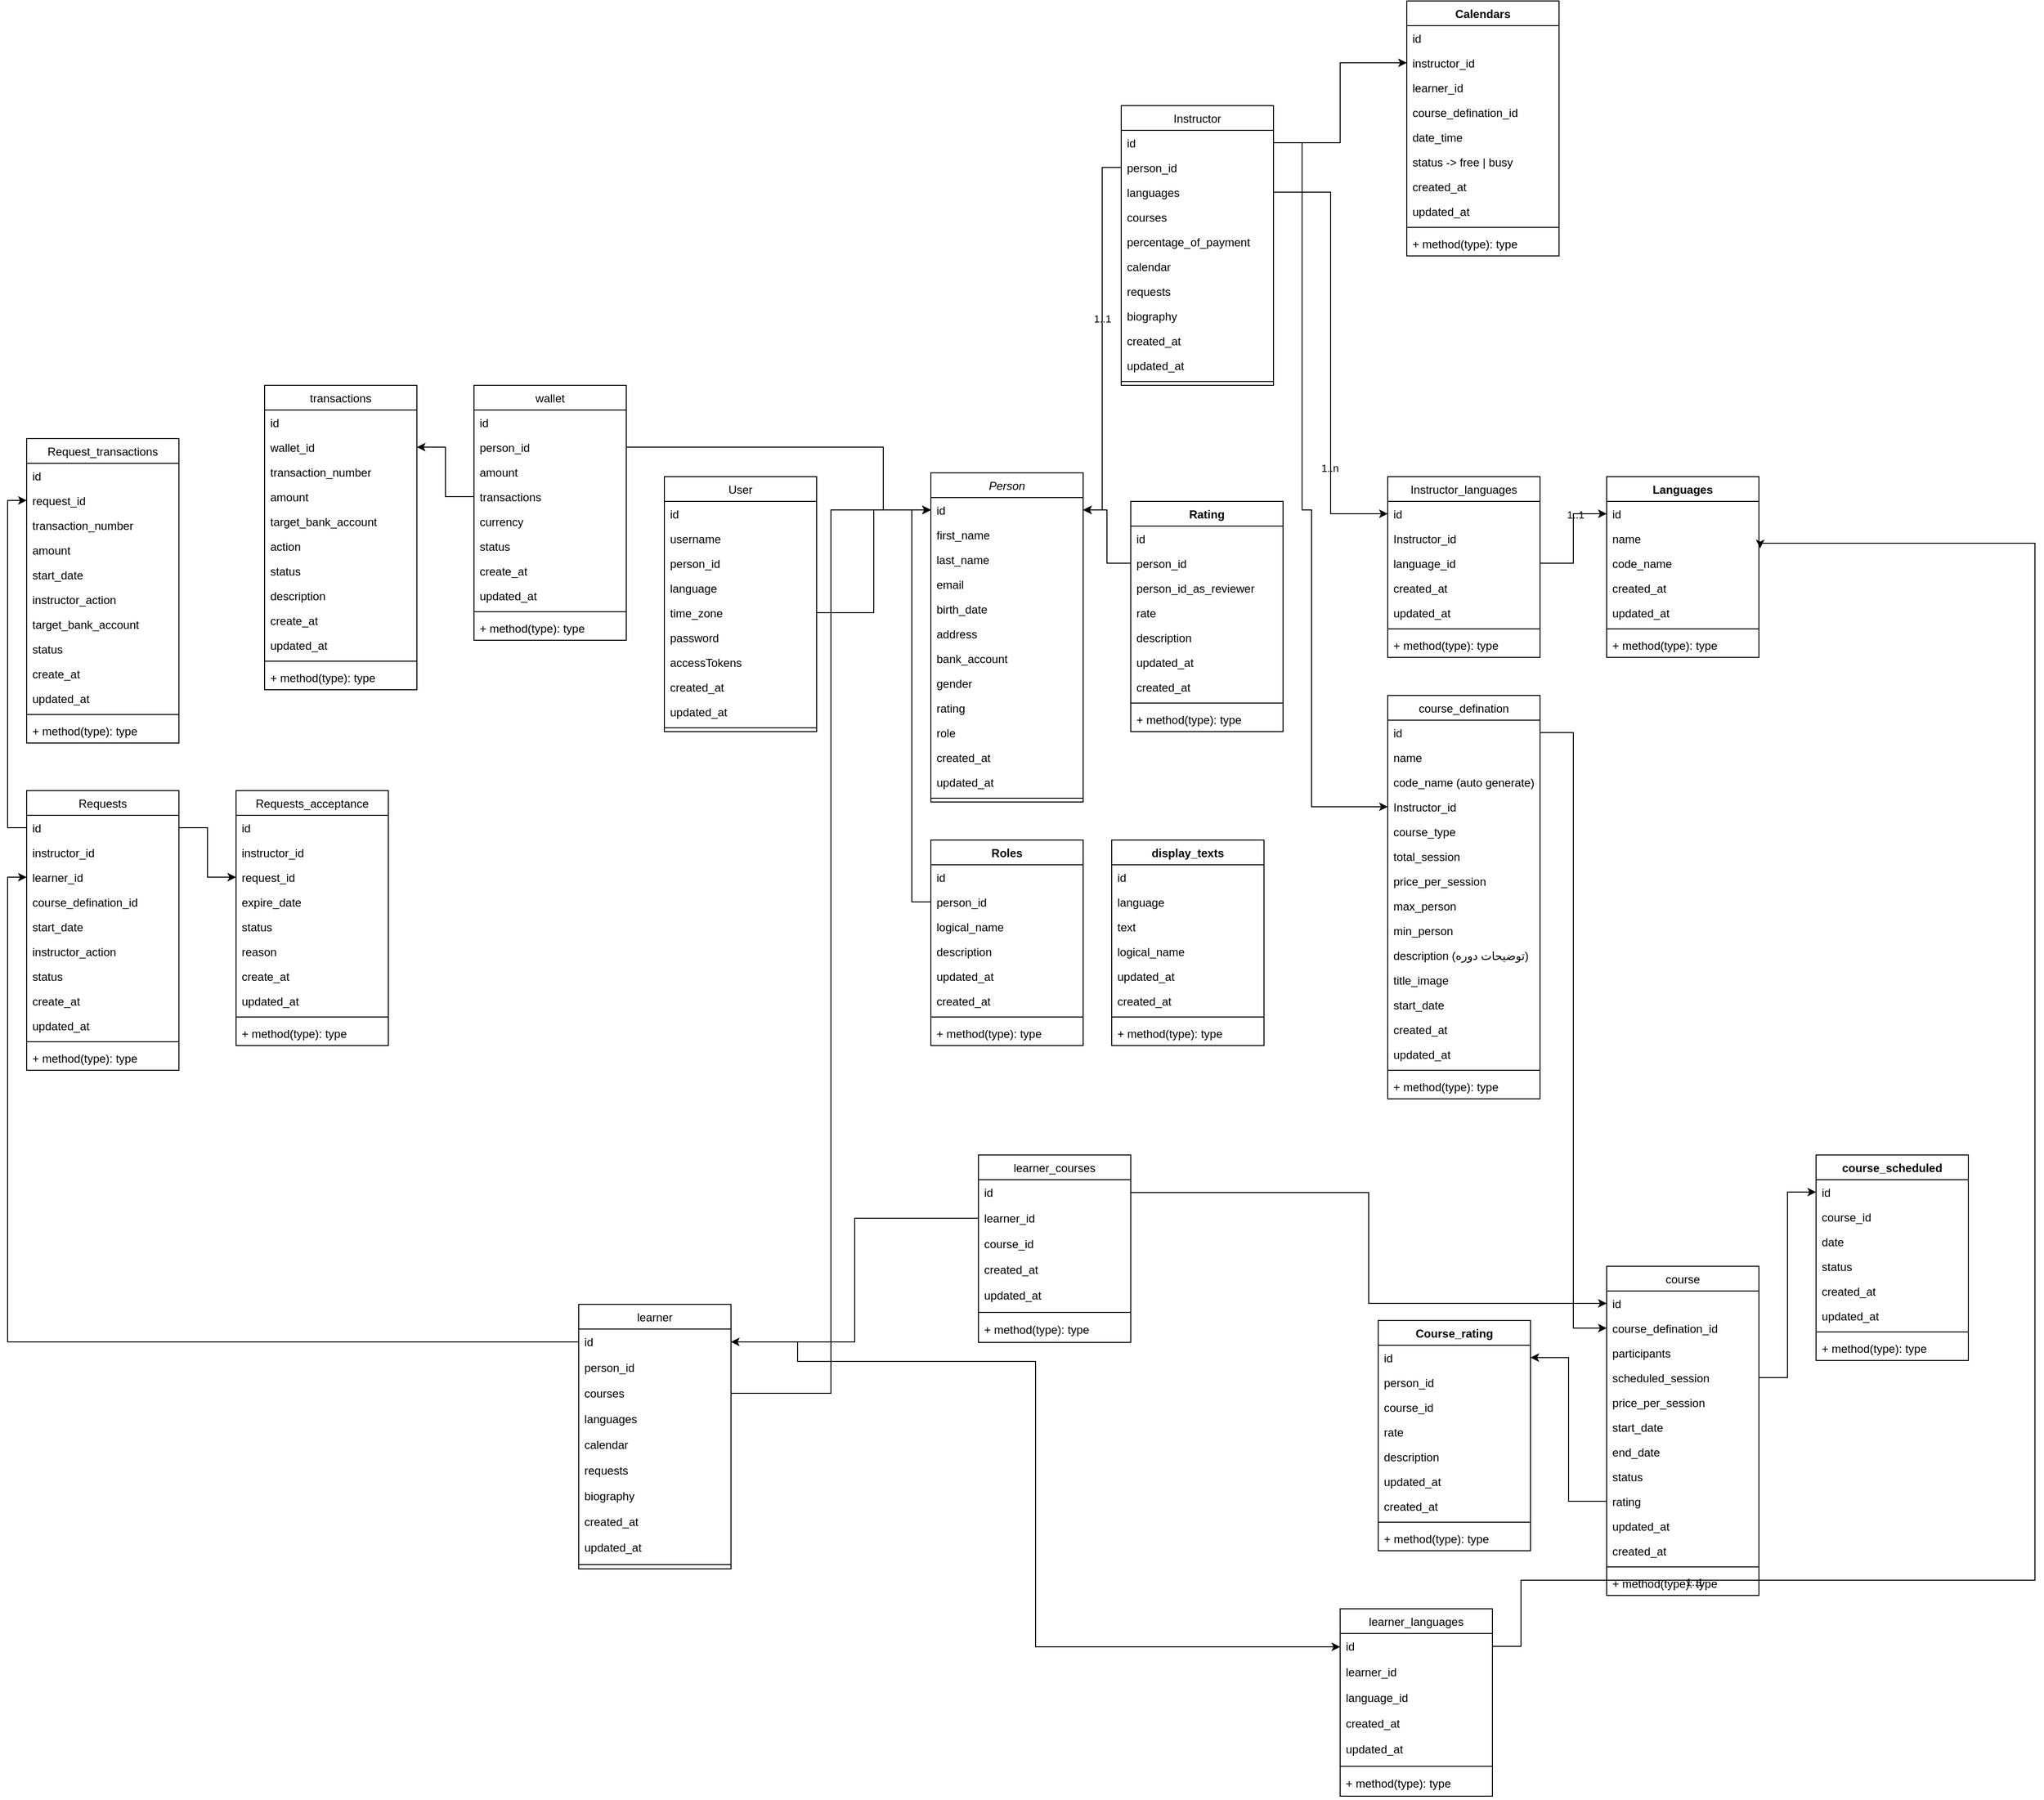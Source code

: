<mxfile version="26.0.9">
  <diagram id="C5RBs43oDa-KdzZeNtuy" name="Page-1">
    <mxGraphModel dx="2537" dy="2441" grid="1" gridSize="10" guides="1" tooltips="1" connect="1" arrows="1" fold="1" page="1" pageScale="1" pageWidth="827" pageHeight="1169" math="0" shadow="0">
      <root>
        <mxCell id="WIyWlLk6GJQsqaUBKTNV-0" />
        <mxCell id="WIyWlLk6GJQsqaUBKTNV-1" parent="WIyWlLk6GJQsqaUBKTNV-0" />
        <mxCell id="zkfFHV4jXpPFQw0GAbJ--0" value="Person" style="swimlane;fontStyle=2;align=center;verticalAlign=top;childLayout=stackLayout;horizontal=1;startSize=26;horizontalStack=0;resizeParent=1;resizeLast=0;collapsible=1;marginBottom=0;rounded=0;shadow=0;strokeWidth=1;labelBackgroundColor=none;" parent="WIyWlLk6GJQsqaUBKTNV-1" vertex="1">
          <mxGeometry x="40" y="36" width="160" height="346" as="geometry">
            <mxRectangle x="230" y="140" width="160" height="26" as="alternateBounds" />
          </mxGeometry>
        </mxCell>
        <mxCell id="zkfFHV4jXpPFQw0GAbJ--1" value="id" style="text;align=left;verticalAlign=top;spacingLeft=4;spacingRight=4;overflow=hidden;rotatable=0;points=[[0,0.5],[1,0.5]];portConstraint=eastwest;labelBackgroundColor=none;" parent="zkfFHV4jXpPFQw0GAbJ--0" vertex="1">
          <mxGeometry y="26" width="160" height="26" as="geometry" />
        </mxCell>
        <mxCell id="tdHIVLtL8xIEQFWWIArO-21" value="first_name" style="text;align=left;verticalAlign=top;spacingLeft=4;spacingRight=4;overflow=hidden;rotatable=0;points=[[0,0.5],[1,0.5]];portConstraint=eastwest;labelBackgroundColor=none;" parent="zkfFHV4jXpPFQw0GAbJ--0" vertex="1">
          <mxGeometry y="52" width="160" height="26" as="geometry" />
        </mxCell>
        <mxCell id="zkfFHV4jXpPFQw0GAbJ--2" value="last_name" style="text;align=left;verticalAlign=top;spacingLeft=4;spacingRight=4;overflow=hidden;rotatable=0;points=[[0,0.5],[1,0.5]];portConstraint=eastwest;rounded=0;shadow=0;html=0;labelBackgroundColor=none;" parent="zkfFHV4jXpPFQw0GAbJ--0" vertex="1">
          <mxGeometry y="78" width="160" height="26" as="geometry" />
        </mxCell>
        <mxCell id="tdHIVLtL8xIEQFWWIArO-0" value="email" style="text;align=left;verticalAlign=top;spacingLeft=4;spacingRight=4;overflow=hidden;rotatable=0;points=[[0,0.5],[1,0.5]];portConstraint=eastwest;rounded=0;shadow=0;html=0;labelBackgroundColor=none;" parent="zkfFHV4jXpPFQw0GAbJ--0" vertex="1">
          <mxGeometry y="104" width="160" height="26" as="geometry" />
        </mxCell>
        <mxCell id="zkfFHV4jXpPFQw0GAbJ--3" value="birth_date" style="text;align=left;verticalAlign=top;spacingLeft=4;spacingRight=4;overflow=hidden;rotatable=0;points=[[0,0.5],[1,0.5]];portConstraint=eastwest;rounded=0;shadow=0;html=0;labelBackgroundColor=none;" parent="zkfFHV4jXpPFQw0GAbJ--0" vertex="1">
          <mxGeometry y="130" width="160" height="26" as="geometry" />
        </mxCell>
        <mxCell id="tdHIVLtL8xIEQFWWIArO-320" value="address" style="text;align=left;verticalAlign=top;spacingLeft=4;spacingRight=4;overflow=hidden;rotatable=0;points=[[0,0.5],[1,0.5]];portConstraint=eastwest;rounded=0;shadow=0;html=0;labelBackgroundColor=none;" parent="zkfFHV4jXpPFQw0GAbJ--0" vertex="1">
          <mxGeometry y="156" width="160" height="26" as="geometry" />
        </mxCell>
        <mxCell id="tdHIVLtL8xIEQFWWIArO-5" value="bank_account" style="text;align=left;verticalAlign=top;spacingLeft=4;spacingRight=4;overflow=hidden;rotatable=0;points=[[0,0.5],[1,0.5]];portConstraint=eastwest;rounded=0;shadow=0;html=0;labelBackgroundColor=none;" parent="zkfFHV4jXpPFQw0GAbJ--0" vertex="1">
          <mxGeometry y="182" width="160" height="26" as="geometry" />
        </mxCell>
        <mxCell id="tdHIVLtL8xIEQFWWIArO-353" value="gender" style="text;align=left;verticalAlign=top;spacingLeft=4;spacingRight=4;overflow=hidden;rotatable=0;points=[[0,0.5],[1,0.5]];portConstraint=eastwest;rounded=0;shadow=0;html=0;labelBackgroundColor=none;" parent="zkfFHV4jXpPFQw0GAbJ--0" vertex="1">
          <mxGeometry y="208" width="160" height="26" as="geometry" />
        </mxCell>
        <mxCell id="tdHIVLtL8xIEQFWWIArO-319" value="rating" style="text;align=left;verticalAlign=top;spacingLeft=4;spacingRight=4;overflow=hidden;rotatable=0;points=[[0,0.5],[1,0.5]];portConstraint=eastwest;rounded=0;shadow=0;html=0;labelBackgroundColor=none;" parent="zkfFHV4jXpPFQw0GAbJ--0" vertex="1">
          <mxGeometry y="234" width="160" height="26" as="geometry" />
        </mxCell>
        <mxCell id="tdHIVLtL8xIEQFWWIArO-18" value="role" style="text;align=left;verticalAlign=top;spacingLeft=4;spacingRight=4;overflow=hidden;rotatable=0;points=[[0,0.5],[1,0.5]];portConstraint=eastwest;rounded=0;shadow=0;html=0;labelBackgroundColor=none;" parent="zkfFHV4jXpPFQw0GAbJ--0" vertex="1">
          <mxGeometry y="260" width="160" height="26" as="geometry" />
        </mxCell>
        <mxCell id="tdHIVLtL8xIEQFWWIArO-19" value="created_at" style="text;align=left;verticalAlign=top;spacingLeft=4;spacingRight=4;overflow=hidden;rotatable=0;points=[[0,0.5],[1,0.5]];portConstraint=eastwest;rounded=0;shadow=0;html=0;labelBackgroundColor=none;" parent="zkfFHV4jXpPFQw0GAbJ--0" vertex="1">
          <mxGeometry y="286" width="160" height="26" as="geometry" />
        </mxCell>
        <mxCell id="tdHIVLtL8xIEQFWWIArO-20" value="updated_at" style="text;align=left;verticalAlign=top;spacingLeft=4;spacingRight=4;overflow=hidden;rotatable=0;points=[[0,0.5],[1,0.5]];portConstraint=eastwest;rounded=0;shadow=0;html=0;labelBackgroundColor=none;" parent="zkfFHV4jXpPFQw0GAbJ--0" vertex="1">
          <mxGeometry y="312" width="160" height="26" as="geometry" />
        </mxCell>
        <mxCell id="zkfFHV4jXpPFQw0GAbJ--4" value="" style="line;html=1;strokeWidth=1;align=left;verticalAlign=middle;spacingTop=-1;spacingLeft=3;spacingRight=3;rotatable=0;labelPosition=right;points=[];portConstraint=eastwest;labelBackgroundColor=none;" parent="zkfFHV4jXpPFQw0GAbJ--0" vertex="1">
          <mxGeometry y="338" width="160" height="8" as="geometry" />
        </mxCell>
        <mxCell id="zkfFHV4jXpPFQw0GAbJ--17" value="Instructor" style="swimlane;fontStyle=0;align=center;verticalAlign=top;childLayout=stackLayout;horizontal=1;startSize=26;horizontalStack=0;resizeParent=1;resizeLast=0;collapsible=1;marginBottom=0;rounded=0;shadow=0;strokeWidth=1;labelBackgroundColor=none;" parent="WIyWlLk6GJQsqaUBKTNV-1" vertex="1">
          <mxGeometry x="240" y="-350" width="160" height="294" as="geometry">
            <mxRectangle x="540" y="36" width="160" height="26" as="alternateBounds" />
          </mxGeometry>
        </mxCell>
        <mxCell id="zkfFHV4jXpPFQw0GAbJ--18" value="id" style="text;align=left;verticalAlign=top;spacingLeft=4;spacingRight=4;overflow=hidden;rotatable=0;points=[[0,0.5],[1,0.5]];portConstraint=eastwest;labelBackgroundColor=none;" parent="zkfFHV4jXpPFQw0GAbJ--17" vertex="1">
          <mxGeometry y="26" width="160" height="26" as="geometry" />
        </mxCell>
        <mxCell id="zkfFHV4jXpPFQw0GAbJ--19" value="person_id" style="text;align=left;verticalAlign=top;spacingLeft=4;spacingRight=4;overflow=hidden;rotatable=0;points=[[0,0.5],[1,0.5]];portConstraint=eastwest;rounded=0;shadow=0;html=0;labelBackgroundColor=none;" parent="zkfFHV4jXpPFQw0GAbJ--17" vertex="1">
          <mxGeometry y="52" width="160" height="26" as="geometry" />
        </mxCell>
        <mxCell id="zkfFHV4jXpPFQw0GAbJ--20" value="languages" style="text;align=left;verticalAlign=top;spacingLeft=4;spacingRight=4;overflow=hidden;rotatable=0;points=[[0,0.5],[1,0.5]];portConstraint=eastwest;rounded=0;shadow=0;html=0;labelBackgroundColor=none;" parent="zkfFHV4jXpPFQw0GAbJ--17" vertex="1">
          <mxGeometry y="78" width="160" height="26" as="geometry" />
        </mxCell>
        <mxCell id="tdHIVLtL8xIEQFWWIArO-138" value="courses" style="text;align=left;verticalAlign=top;spacingLeft=4;spacingRight=4;overflow=hidden;rotatable=0;points=[[0,0.5],[1,0.5]];portConstraint=eastwest;rounded=0;shadow=0;html=0;labelBackgroundColor=none;" parent="zkfFHV4jXpPFQw0GAbJ--17" vertex="1">
          <mxGeometry y="104" width="160" height="26" as="geometry" />
        </mxCell>
        <mxCell id="tdHIVLtL8xIEQFWWIArO-290" value="percentage_of_payment" style="text;align=left;verticalAlign=top;spacingLeft=4;spacingRight=4;overflow=hidden;rotatable=0;points=[[0,0.5],[1,0.5]];portConstraint=eastwest;rounded=0;shadow=0;html=0;labelBackgroundColor=none;" parent="zkfFHV4jXpPFQw0GAbJ--17" vertex="1">
          <mxGeometry y="130" width="160" height="26" as="geometry" />
        </mxCell>
        <mxCell id="tdHIVLtL8xIEQFWWIArO-195" value="calendar" style="text;align=left;verticalAlign=top;spacingLeft=4;spacingRight=4;overflow=hidden;rotatable=0;points=[[0,0.5],[1,0.5]];portConstraint=eastwest;rounded=0;shadow=0;html=0;labelBackgroundColor=none;" parent="zkfFHV4jXpPFQw0GAbJ--17" vertex="1">
          <mxGeometry y="156" width="160" height="26" as="geometry" />
        </mxCell>
        <mxCell id="tdHIVLtL8xIEQFWWIArO-201" value="requests" style="text;align=left;verticalAlign=top;spacingLeft=4;spacingRight=4;overflow=hidden;rotatable=0;points=[[0,0.5],[1,0.5]];portConstraint=eastwest;rounded=0;shadow=0;html=0;labelBackgroundColor=none;" parent="zkfFHV4jXpPFQw0GAbJ--17" vertex="1">
          <mxGeometry y="182" width="160" height="26" as="geometry" />
        </mxCell>
        <mxCell id="tdHIVLtL8xIEQFWWIArO-210" value="biography" style="text;align=left;verticalAlign=top;spacingLeft=4;spacingRight=4;overflow=hidden;rotatable=0;points=[[0,0.5],[1,0.5]];portConstraint=eastwest;rounded=0;shadow=0;html=0;labelBackgroundColor=none;" parent="zkfFHV4jXpPFQw0GAbJ--17" vertex="1">
          <mxGeometry y="208" width="160" height="26" as="geometry" />
        </mxCell>
        <mxCell id="zkfFHV4jXpPFQw0GAbJ--21" value="created_at" style="text;align=left;verticalAlign=top;spacingLeft=4;spacingRight=4;overflow=hidden;rotatable=0;points=[[0,0.5],[1,0.5]];portConstraint=eastwest;rounded=0;shadow=0;html=0;labelBackgroundColor=none;" parent="zkfFHV4jXpPFQw0GAbJ--17" vertex="1">
          <mxGeometry y="234" width="160" height="26" as="geometry" />
        </mxCell>
        <mxCell id="zkfFHV4jXpPFQw0GAbJ--22" value="updated_at" style="text;align=left;verticalAlign=top;spacingLeft=4;spacingRight=4;overflow=hidden;rotatable=0;points=[[0,0.5],[1,0.5]];portConstraint=eastwest;rounded=0;shadow=0;html=0;labelBackgroundColor=none;" parent="zkfFHV4jXpPFQw0GAbJ--17" vertex="1">
          <mxGeometry y="260" width="160" height="26" as="geometry" />
        </mxCell>
        <mxCell id="zkfFHV4jXpPFQw0GAbJ--23" value="" style="line;html=1;strokeWidth=1;align=left;verticalAlign=middle;spacingTop=-1;spacingLeft=3;spacingRight=3;rotatable=0;labelPosition=right;points=[];portConstraint=eastwest;labelBackgroundColor=none;" parent="zkfFHV4jXpPFQw0GAbJ--17" vertex="1">
          <mxGeometry y="286" width="160" height="8" as="geometry" />
        </mxCell>
        <mxCell id="tdHIVLtL8xIEQFWWIArO-33" value="Languages" style="swimlane;fontStyle=1;align=center;verticalAlign=top;childLayout=stackLayout;horizontal=1;startSize=26;horizontalStack=0;resizeParent=1;resizeParentMax=0;resizeLast=0;collapsible=1;marginBottom=0;whiteSpace=wrap;html=1;labelBackgroundColor=none;" parent="WIyWlLk6GJQsqaUBKTNV-1" vertex="1">
          <mxGeometry x="750" y="40" width="160" height="190" as="geometry" />
        </mxCell>
        <mxCell id="tdHIVLtL8xIEQFWWIArO-34" value="id" style="text;strokeColor=none;fillColor=none;align=left;verticalAlign=top;spacingLeft=4;spacingRight=4;overflow=hidden;rotatable=0;points=[[0,0.5],[1,0.5]];portConstraint=eastwest;whiteSpace=wrap;html=1;labelBackgroundColor=none;" parent="tdHIVLtL8xIEQFWWIArO-33" vertex="1">
          <mxGeometry y="26" width="160" height="26" as="geometry" />
        </mxCell>
        <mxCell id="tdHIVLtL8xIEQFWWIArO-37" value="name" style="text;strokeColor=none;fillColor=none;align=left;verticalAlign=top;spacingLeft=4;spacingRight=4;overflow=hidden;rotatable=0;points=[[0,0.5],[1,0.5]];portConstraint=eastwest;whiteSpace=wrap;html=1;labelBackgroundColor=none;" parent="tdHIVLtL8xIEQFWWIArO-33" vertex="1">
          <mxGeometry y="52" width="160" height="26" as="geometry" />
        </mxCell>
        <mxCell id="tdHIVLtL8xIEQFWWIArO-43" value="code_name" style="text;strokeColor=none;fillColor=none;align=left;verticalAlign=top;spacingLeft=4;spacingRight=4;overflow=hidden;rotatable=0;points=[[0,0.5],[1,0.5]];portConstraint=eastwest;whiteSpace=wrap;html=1;labelBackgroundColor=none;" parent="tdHIVLtL8xIEQFWWIArO-33" vertex="1">
          <mxGeometry y="78" width="160" height="26" as="geometry" />
        </mxCell>
        <mxCell id="tdHIVLtL8xIEQFWWIArO-44" value="&lt;span style=&quot;white-space: nowrap;&quot;&gt;created_at&lt;/span&gt;" style="text;strokeColor=none;fillColor=none;align=left;verticalAlign=top;spacingLeft=4;spacingRight=4;overflow=hidden;rotatable=0;points=[[0,0.5],[1,0.5]];portConstraint=eastwest;whiteSpace=wrap;html=1;labelBackgroundColor=none;" parent="tdHIVLtL8xIEQFWWIArO-33" vertex="1">
          <mxGeometry y="104" width="160" height="26" as="geometry" />
        </mxCell>
        <mxCell id="tdHIVLtL8xIEQFWWIArO-45" value="&lt;span style=&quot;white-space: nowrap;&quot;&gt;updated_at&lt;/span&gt;" style="text;strokeColor=none;fillColor=none;align=left;verticalAlign=top;spacingLeft=4;spacingRight=4;overflow=hidden;rotatable=0;points=[[0,0.5],[1,0.5]];portConstraint=eastwest;whiteSpace=wrap;html=1;labelBackgroundColor=none;" parent="tdHIVLtL8xIEQFWWIArO-33" vertex="1">
          <mxGeometry y="130" width="160" height="26" as="geometry" />
        </mxCell>
        <mxCell id="tdHIVLtL8xIEQFWWIArO-35" value="" style="line;strokeWidth=1;fillColor=none;align=left;verticalAlign=middle;spacingTop=-1;spacingLeft=3;spacingRight=3;rotatable=0;labelPosition=right;points=[];portConstraint=eastwest;labelBackgroundColor=none;" parent="tdHIVLtL8xIEQFWWIArO-33" vertex="1">
          <mxGeometry y="156" width="160" height="8" as="geometry" />
        </mxCell>
        <mxCell id="tdHIVLtL8xIEQFWWIArO-36" value="+ method(type): type" style="text;strokeColor=none;fillColor=none;align=left;verticalAlign=top;spacingLeft=4;spacingRight=4;overflow=hidden;rotatable=0;points=[[0,0.5],[1,0.5]];portConstraint=eastwest;whiteSpace=wrap;html=1;labelBackgroundColor=none;" parent="tdHIVLtL8xIEQFWWIArO-33" vertex="1">
          <mxGeometry y="164" width="160" height="26" as="geometry" />
        </mxCell>
        <mxCell id="tdHIVLtL8xIEQFWWIArO-47" value="&lt;span style=&quot;font-weight: 400; white-space: nowrap;&quot;&gt;Instructor_languages&lt;/span&gt;" style="swimlane;fontStyle=1;align=center;verticalAlign=top;childLayout=stackLayout;horizontal=1;startSize=26;horizontalStack=0;resizeParent=1;resizeParentMax=0;resizeLast=0;collapsible=1;marginBottom=0;whiteSpace=wrap;html=1;labelBackgroundColor=none;" parent="WIyWlLk6GJQsqaUBKTNV-1" vertex="1">
          <mxGeometry x="520" y="40" width="160" height="190" as="geometry" />
        </mxCell>
        <mxCell id="tdHIVLtL8xIEQFWWIArO-48" value="id" style="text;strokeColor=none;fillColor=none;align=left;verticalAlign=top;spacingLeft=4;spacingRight=4;overflow=hidden;rotatable=0;points=[[0,0.5],[1,0.5]];portConstraint=eastwest;whiteSpace=wrap;html=1;labelBackgroundColor=none;" parent="tdHIVLtL8xIEQFWWIArO-47" vertex="1">
          <mxGeometry y="26" width="160" height="26" as="geometry" />
        </mxCell>
        <mxCell id="tdHIVLtL8xIEQFWWIArO-51" value="&lt;span style=&quot;text-align: center; white-space: nowrap;&quot;&gt;Instructor_id&lt;/span&gt;" style="text;strokeColor=none;fillColor=none;align=left;verticalAlign=top;spacingLeft=4;spacingRight=4;overflow=hidden;rotatable=0;points=[[0,0.5],[1,0.5]];portConstraint=eastwest;whiteSpace=wrap;html=1;labelBackgroundColor=none;" parent="tdHIVLtL8xIEQFWWIArO-47" vertex="1">
          <mxGeometry y="52" width="160" height="26" as="geometry" />
        </mxCell>
        <mxCell id="tdHIVLtL8xIEQFWWIArO-52" value="&lt;span style=&quot;text-align: center; white-space: nowrap;&quot;&gt;language_id&lt;/span&gt;" style="text;strokeColor=none;fillColor=none;align=left;verticalAlign=top;spacingLeft=4;spacingRight=4;overflow=hidden;rotatable=0;points=[[0,0.5],[1,0.5]];portConstraint=eastwest;whiteSpace=wrap;html=1;labelBackgroundColor=none;" parent="tdHIVLtL8xIEQFWWIArO-47" vertex="1">
          <mxGeometry y="78" width="160" height="26" as="geometry" />
        </mxCell>
        <mxCell id="tdHIVLtL8xIEQFWWIArO-53" value="&lt;span style=&quot;white-space: nowrap;&quot;&gt;created_at&lt;/span&gt;" style="text;strokeColor=none;fillColor=none;align=left;verticalAlign=top;spacingLeft=4;spacingRight=4;overflow=hidden;rotatable=0;points=[[0,0.5],[1,0.5]];portConstraint=eastwest;whiteSpace=wrap;html=1;labelBackgroundColor=none;" parent="tdHIVLtL8xIEQFWWIArO-47" vertex="1">
          <mxGeometry y="104" width="160" height="26" as="geometry" />
        </mxCell>
        <mxCell id="tdHIVLtL8xIEQFWWIArO-54" value="&lt;span style=&quot;white-space: nowrap;&quot;&gt;updated_at&lt;/span&gt;" style="text;strokeColor=none;fillColor=none;align=left;verticalAlign=top;spacingLeft=4;spacingRight=4;overflow=hidden;rotatable=0;points=[[0,0.5],[1,0.5]];portConstraint=eastwest;whiteSpace=wrap;html=1;labelBackgroundColor=none;" parent="tdHIVLtL8xIEQFWWIArO-47" vertex="1">
          <mxGeometry y="130" width="160" height="26" as="geometry" />
        </mxCell>
        <mxCell id="tdHIVLtL8xIEQFWWIArO-49" value="" style="line;strokeWidth=1;fillColor=none;align=left;verticalAlign=middle;spacingTop=-1;spacingLeft=3;spacingRight=3;rotatable=0;labelPosition=right;points=[];portConstraint=eastwest;labelBackgroundColor=none;" parent="tdHIVLtL8xIEQFWWIArO-47" vertex="1">
          <mxGeometry y="156" width="160" height="8" as="geometry" />
        </mxCell>
        <mxCell id="tdHIVLtL8xIEQFWWIArO-50" value="+ method(type): type" style="text;strokeColor=none;fillColor=none;align=left;verticalAlign=top;spacingLeft=4;spacingRight=4;overflow=hidden;rotatable=0;points=[[0,0.5],[1,0.5]];portConstraint=eastwest;whiteSpace=wrap;html=1;labelBackgroundColor=none;" parent="tdHIVLtL8xIEQFWWIArO-47" vertex="1">
          <mxGeometry y="164" width="160" height="26" as="geometry" />
        </mxCell>
        <mxCell id="tdHIVLtL8xIEQFWWIArO-57" style="edgeStyle=orthogonalEdgeStyle;rounded=0;orthogonalLoop=1;jettySize=auto;html=1;labelBackgroundColor=none;fontColor=default;" parent="WIyWlLk6GJQsqaUBKTNV-1" source="tdHIVLtL8xIEQFWWIArO-52" target="tdHIVLtL8xIEQFWWIArO-34" edge="1">
          <mxGeometry relative="1" as="geometry" />
        </mxCell>
        <mxCell id="tdHIVLtL8xIEQFWWIArO-136" value="1..1" style="edgeLabel;html=1;align=center;verticalAlign=middle;resizable=0;points=[];labelBackgroundColor=none;" parent="tdHIVLtL8xIEQFWWIArO-57" vertex="1" connectable="0">
          <mxGeometry x="0.455" y="-1" relative="1" as="geometry">
            <mxPoint as="offset" />
          </mxGeometry>
        </mxCell>
        <mxCell id="tdHIVLtL8xIEQFWWIArO-74" value="learner" style="swimlane;fontStyle=0;align=center;verticalAlign=top;childLayout=stackLayout;horizontal=1;startSize=26;horizontalStack=0;resizeParent=1;resizeLast=0;collapsible=1;marginBottom=0;rounded=0;shadow=0;strokeWidth=1;labelBackgroundColor=none;" parent="WIyWlLk6GJQsqaUBKTNV-1" vertex="1">
          <mxGeometry x="-330" y="910" width="160" height="278" as="geometry">
            <mxRectangle x="540" y="36" width="160" height="26" as="alternateBounds" />
          </mxGeometry>
        </mxCell>
        <mxCell id="tdHIVLtL8xIEQFWWIArO-75" value="id" style="text;align=left;verticalAlign=top;spacingLeft=4;spacingRight=4;overflow=hidden;rotatable=0;points=[[0,0.5],[1,0.5]];portConstraint=eastwest;labelBackgroundColor=none;" parent="tdHIVLtL8xIEQFWWIArO-74" vertex="1">
          <mxGeometry y="26" width="160" height="27" as="geometry" />
        </mxCell>
        <mxCell id="MU3O6MqCfkL8q2rv2lQ7-12" value="person_id" style="text;align=left;verticalAlign=top;spacingLeft=4;spacingRight=4;overflow=hidden;rotatable=0;points=[[0,0.5],[1,0.5]];portConstraint=eastwest;rounded=0;shadow=0;html=0;labelBackgroundColor=none;" vertex="1" parent="tdHIVLtL8xIEQFWWIArO-74">
          <mxGeometry y="53" width="160" height="27" as="geometry" />
        </mxCell>
        <mxCell id="tdHIVLtL8xIEQFWWIArO-76" value="courses" style="text;align=left;verticalAlign=top;spacingLeft=4;spacingRight=4;overflow=hidden;rotatable=0;points=[[0,0.5],[1,0.5]];portConstraint=eastwest;rounded=0;shadow=0;html=0;labelBackgroundColor=none;" parent="tdHIVLtL8xIEQFWWIArO-74" vertex="1">
          <mxGeometry y="80" width="160" height="27" as="geometry" />
        </mxCell>
        <mxCell id="MU3O6MqCfkL8q2rv2lQ7-13" value="languages" style="text;align=left;verticalAlign=top;spacingLeft=4;spacingRight=4;overflow=hidden;rotatable=0;points=[[0,0.5],[1,0.5]];portConstraint=eastwest;rounded=0;shadow=0;html=0;labelBackgroundColor=none;" vertex="1" parent="tdHIVLtL8xIEQFWWIArO-74">
          <mxGeometry y="107" width="160" height="27" as="geometry" />
        </mxCell>
        <mxCell id="MU3O6MqCfkL8q2rv2lQ7-14" value="calendar" style="text;align=left;verticalAlign=top;spacingLeft=4;spacingRight=4;overflow=hidden;rotatable=0;points=[[0,0.5],[1,0.5]];portConstraint=eastwest;rounded=0;shadow=0;html=0;labelBackgroundColor=none;" vertex="1" parent="tdHIVLtL8xIEQFWWIArO-74">
          <mxGeometry y="134" width="160" height="27" as="geometry" />
        </mxCell>
        <mxCell id="MU3O6MqCfkL8q2rv2lQ7-15" value="requests" style="text;align=left;verticalAlign=top;spacingLeft=4;spacingRight=4;overflow=hidden;rotatable=0;points=[[0,0.5],[1,0.5]];portConstraint=eastwest;rounded=0;shadow=0;html=0;labelBackgroundColor=none;" vertex="1" parent="tdHIVLtL8xIEQFWWIArO-74">
          <mxGeometry y="161" width="160" height="27" as="geometry" />
        </mxCell>
        <mxCell id="tdHIVLtL8xIEQFWWIArO-77" value="biography" style="text;align=left;verticalAlign=top;spacingLeft=4;spacingRight=4;overflow=hidden;rotatable=0;points=[[0,0.5],[1,0.5]];portConstraint=eastwest;rounded=0;shadow=0;html=0;labelBackgroundColor=none;" parent="tdHIVLtL8xIEQFWWIArO-74" vertex="1">
          <mxGeometry y="188" width="160" height="27" as="geometry" />
        </mxCell>
        <mxCell id="tdHIVLtL8xIEQFWWIArO-78" value="created_at" style="text;align=left;verticalAlign=top;spacingLeft=4;spacingRight=4;overflow=hidden;rotatable=0;points=[[0,0.5],[1,0.5]];portConstraint=eastwest;rounded=0;shadow=0;html=0;labelBackgroundColor=none;" parent="tdHIVLtL8xIEQFWWIArO-74" vertex="1">
          <mxGeometry y="215" width="160" height="27" as="geometry" />
        </mxCell>
        <mxCell id="tdHIVLtL8xIEQFWWIArO-79" value="updated_at" style="text;align=left;verticalAlign=top;spacingLeft=4;spacingRight=4;overflow=hidden;rotatable=0;points=[[0,0.5],[1,0.5]];portConstraint=eastwest;rounded=0;shadow=0;html=0;labelBackgroundColor=none;" parent="tdHIVLtL8xIEQFWWIArO-74" vertex="1">
          <mxGeometry y="242" width="160" height="27" as="geometry" />
        </mxCell>
        <mxCell id="tdHIVLtL8xIEQFWWIArO-80" value="" style="line;html=1;strokeWidth=1;align=left;verticalAlign=middle;spacingTop=-1;spacingLeft=3;spacingRight=3;rotatable=0;labelPosition=right;points=[];portConstraint=eastwest;labelBackgroundColor=none;" parent="tdHIVLtL8xIEQFWWIArO-74" vertex="1">
          <mxGeometry y="269" width="160" height="9" as="geometry" />
        </mxCell>
        <mxCell id="tdHIVLtL8xIEQFWWIArO-81" value="&lt;span style=&quot;font-weight: 400; white-space: nowrap;&quot;&gt;learner_languages&lt;/span&gt;" style="swimlane;fontStyle=1;align=center;verticalAlign=top;childLayout=stackLayout;horizontal=1;startSize=26;horizontalStack=0;resizeParent=1;resizeParentMax=0;resizeLast=0;collapsible=1;marginBottom=0;whiteSpace=wrap;html=1;labelBackgroundColor=none;" parent="WIyWlLk6GJQsqaUBKTNV-1" vertex="1">
          <mxGeometry x="470" y="1230" width="160" height="197" as="geometry" />
        </mxCell>
        <mxCell id="tdHIVLtL8xIEQFWWIArO-82" value="id" style="text;strokeColor=none;fillColor=none;align=left;verticalAlign=top;spacingLeft=4;spacingRight=4;overflow=hidden;rotatable=0;points=[[0,0.5],[1,0.5]];portConstraint=eastwest;whiteSpace=wrap;html=1;labelBackgroundColor=none;" parent="tdHIVLtL8xIEQFWWIArO-81" vertex="1">
          <mxGeometry y="26" width="160" height="27" as="geometry" />
        </mxCell>
        <mxCell id="tdHIVLtL8xIEQFWWIArO-83" value="&lt;div style=&quot;text-align: center;&quot;&gt;&lt;span style=&quot;text-wrap-mode: nowrap;&quot;&gt;learner_id&lt;/span&gt;&lt;/div&gt;" style="text;strokeColor=none;fillColor=none;align=left;verticalAlign=top;spacingLeft=4;spacingRight=4;overflow=hidden;rotatable=0;points=[[0,0.5],[1,0.5]];portConstraint=eastwest;whiteSpace=wrap;html=1;labelBackgroundColor=none;" parent="tdHIVLtL8xIEQFWWIArO-81" vertex="1">
          <mxGeometry y="53" width="160" height="27" as="geometry" />
        </mxCell>
        <mxCell id="tdHIVLtL8xIEQFWWIArO-84" value="&lt;span style=&quot;text-align: center; white-space: nowrap;&quot;&gt;language_id&lt;/span&gt;" style="text;strokeColor=none;fillColor=none;align=left;verticalAlign=top;spacingLeft=4;spacingRight=4;overflow=hidden;rotatable=0;points=[[0,0.5],[1,0.5]];portConstraint=eastwest;whiteSpace=wrap;html=1;labelBackgroundColor=none;" parent="tdHIVLtL8xIEQFWWIArO-81" vertex="1">
          <mxGeometry y="80" width="160" height="27" as="geometry" />
        </mxCell>
        <mxCell id="tdHIVLtL8xIEQFWWIArO-85" value="&lt;span style=&quot;white-space: nowrap;&quot;&gt;created_at&lt;/span&gt;" style="text;strokeColor=none;fillColor=none;align=left;verticalAlign=top;spacingLeft=4;spacingRight=4;overflow=hidden;rotatable=0;points=[[0,0.5],[1,0.5]];portConstraint=eastwest;whiteSpace=wrap;html=1;labelBackgroundColor=none;" parent="tdHIVLtL8xIEQFWWIArO-81" vertex="1">
          <mxGeometry y="107" width="160" height="27" as="geometry" />
        </mxCell>
        <mxCell id="tdHIVLtL8xIEQFWWIArO-86" value="&lt;span style=&quot;white-space: nowrap;&quot;&gt;updated_at&lt;/span&gt;" style="text;strokeColor=none;fillColor=none;align=left;verticalAlign=top;spacingLeft=4;spacingRight=4;overflow=hidden;rotatable=0;points=[[0,0.5],[1,0.5]];portConstraint=eastwest;whiteSpace=wrap;html=1;labelBackgroundColor=none;" parent="tdHIVLtL8xIEQFWWIArO-81" vertex="1">
          <mxGeometry y="134" width="160" height="27" as="geometry" />
        </mxCell>
        <mxCell id="tdHIVLtL8xIEQFWWIArO-87" value="" style="line;strokeWidth=1;fillColor=none;align=left;verticalAlign=middle;spacingTop=-1;spacingLeft=3;spacingRight=3;rotatable=0;labelPosition=right;points=[];portConstraint=eastwest;labelBackgroundColor=none;" parent="tdHIVLtL8xIEQFWWIArO-81" vertex="1">
          <mxGeometry y="161" width="160" height="9" as="geometry" />
        </mxCell>
        <mxCell id="tdHIVLtL8xIEQFWWIArO-88" value="+ method(type): type" style="text;strokeColor=none;fillColor=none;align=left;verticalAlign=top;spacingLeft=4;spacingRight=4;overflow=hidden;rotatable=0;points=[[0,0.5],[1,0.5]];portConstraint=eastwest;whiteSpace=wrap;html=1;labelBackgroundColor=none;" parent="tdHIVLtL8xIEQFWWIArO-81" vertex="1">
          <mxGeometry y="170" width="160" height="27" as="geometry" />
        </mxCell>
        <mxCell id="tdHIVLtL8xIEQFWWIArO-90" style="edgeStyle=orthogonalEdgeStyle;rounded=0;orthogonalLoop=1;jettySize=auto;html=1;entryX=1.008;entryY=0.74;entryDx=0;entryDy=0;entryPerimeter=0;labelBackgroundColor=none;fontColor=default;" parent="WIyWlLk6GJQsqaUBKTNV-1" source="tdHIVLtL8xIEQFWWIArO-82" edge="1">
          <mxGeometry relative="1" as="geometry">
            <mxPoint x="640" y="1019" as="sourcePoint" />
            <mxPoint x="911.28" y="115.24" as="targetPoint" />
            <Array as="points">
              <mxPoint x="660" y="1270" />
              <mxPoint x="660" y="1200" />
              <mxPoint x="1200" y="1200" />
              <mxPoint x="1200" y="110" />
              <mxPoint x="911" y="110" />
            </Array>
          </mxGeometry>
        </mxCell>
        <mxCell id="tdHIVLtL8xIEQFWWIArO-137" value="1..1" style="edgeLabel;html=1;align=center;verticalAlign=middle;resizable=0;points=[];labelBackgroundColor=none;" parent="tdHIVLtL8xIEQFWWIArO-90" vertex="1" connectable="0">
          <mxGeometry x="-0.722" y="-2" relative="1" as="geometry">
            <mxPoint as="offset" />
          </mxGeometry>
        </mxCell>
        <mxCell id="tdHIVLtL8xIEQFWWIArO-91" style="edgeStyle=orthogonalEdgeStyle;rounded=0;orthogonalLoop=1;jettySize=auto;html=1;entryX=0;entryY=0.5;entryDx=0;entryDy=0;labelBackgroundColor=none;fontColor=default;" parent="WIyWlLk6GJQsqaUBKTNV-1" source="tdHIVLtL8xIEQFWWIArO-76" target="zkfFHV4jXpPFQw0GAbJ--1" edge="1">
          <mxGeometry relative="1" as="geometry" />
        </mxCell>
        <mxCell id="tdHIVLtL8xIEQFWWIArO-93" style="edgeStyle=orthogonalEdgeStyle;rounded=0;orthogonalLoop=1;jettySize=auto;html=1;labelBackgroundColor=none;fontColor=default;" parent="WIyWlLk6GJQsqaUBKTNV-1" source="zkfFHV4jXpPFQw0GAbJ--19" target="zkfFHV4jXpPFQw0GAbJ--1" edge="1">
          <mxGeometry relative="1" as="geometry" />
        </mxCell>
        <mxCell id="tdHIVLtL8xIEQFWWIArO-135" value="1..1" style="edgeLabel;html=1;align=center;verticalAlign=middle;resizable=0;points=[];labelBackgroundColor=none;" parent="tdHIVLtL8xIEQFWWIArO-93" vertex="1" connectable="0">
          <mxGeometry x="-0.104" relative="1" as="geometry">
            <mxPoint as="offset" />
          </mxGeometry>
        </mxCell>
        <mxCell id="tdHIVLtL8xIEQFWWIArO-111" value="User" style="swimlane;fontStyle=0;align=center;verticalAlign=top;childLayout=stackLayout;horizontal=1;startSize=26;horizontalStack=0;resizeParent=1;resizeLast=0;collapsible=1;marginBottom=0;rounded=0;shadow=0;strokeWidth=1;labelBackgroundColor=none;" parent="WIyWlLk6GJQsqaUBKTNV-1" vertex="1">
          <mxGeometry x="-240" y="40" width="160" height="268" as="geometry">
            <mxRectangle x="540" y="36" width="160" height="26" as="alternateBounds" />
          </mxGeometry>
        </mxCell>
        <mxCell id="tdHIVLtL8xIEQFWWIArO-112" value="id" style="text;align=left;verticalAlign=top;spacingLeft=4;spacingRight=4;overflow=hidden;rotatable=0;points=[[0,0.5],[1,0.5]];portConstraint=eastwest;labelBackgroundColor=none;" parent="tdHIVLtL8xIEQFWWIArO-111" vertex="1">
          <mxGeometry y="26" width="160" height="26" as="geometry" />
        </mxCell>
        <mxCell id="tdHIVLtL8xIEQFWWIArO-113" value="username" style="text;align=left;verticalAlign=top;spacingLeft=4;spacingRight=4;overflow=hidden;rotatable=0;points=[[0,0.5],[1,0.5]];portConstraint=eastwest;rounded=0;shadow=0;html=0;labelBackgroundColor=none;" parent="tdHIVLtL8xIEQFWWIArO-111" vertex="1">
          <mxGeometry y="52" width="160" height="26" as="geometry" />
        </mxCell>
        <mxCell id="tdHIVLtL8xIEQFWWIArO-186" value="person_id" style="text;align=left;verticalAlign=top;spacingLeft=4;spacingRight=4;overflow=hidden;rotatable=0;points=[[0,0.5],[1,0.5]];portConstraint=eastwest;rounded=0;shadow=0;html=0;labelBackgroundColor=none;" parent="tdHIVLtL8xIEQFWWIArO-111" vertex="1">
          <mxGeometry y="78" width="160" height="26" as="geometry" />
        </mxCell>
        <mxCell id="tdHIVLtL8xIEQFWWIArO-187" value="language" style="text;align=left;verticalAlign=top;spacingLeft=4;spacingRight=4;overflow=hidden;rotatable=0;points=[[0,0.5],[1,0.5]];portConstraint=eastwest;rounded=0;shadow=0;html=0;labelBackgroundColor=none;" parent="tdHIVLtL8xIEQFWWIArO-111" vertex="1">
          <mxGeometry y="104" width="160" height="26" as="geometry" />
        </mxCell>
        <mxCell id="tdHIVLtL8xIEQFWWIArO-114" value="time_zone" style="text;align=left;verticalAlign=top;spacingLeft=4;spacingRight=4;overflow=hidden;rotatable=0;points=[[0,0.5],[1,0.5]];portConstraint=eastwest;rounded=0;shadow=0;html=0;labelBackgroundColor=none;" parent="tdHIVLtL8xIEQFWWIArO-111" vertex="1">
          <mxGeometry y="130" width="160" height="26" as="geometry" />
        </mxCell>
        <mxCell id="tdHIVLtL8xIEQFWWIArO-115" value="password" style="text;align=left;verticalAlign=top;spacingLeft=4;spacingRight=4;overflow=hidden;rotatable=0;points=[[0,0.5],[1,0.5]];portConstraint=eastwest;rounded=0;shadow=0;html=0;labelBackgroundColor=none;" parent="tdHIVLtL8xIEQFWWIArO-111" vertex="1">
          <mxGeometry y="156" width="160" height="26" as="geometry" />
        </mxCell>
        <mxCell id="tdHIVLtL8xIEQFWWIArO-120" value="accessTokens" style="text;align=left;verticalAlign=top;spacingLeft=4;spacingRight=4;overflow=hidden;rotatable=0;points=[[0,0.5],[1,0.5]];portConstraint=eastwest;rounded=0;shadow=0;html=0;labelBackgroundColor=none;" parent="tdHIVLtL8xIEQFWWIArO-111" vertex="1">
          <mxGeometry y="182" width="160" height="26" as="geometry" />
        </mxCell>
        <mxCell id="tdHIVLtL8xIEQFWWIArO-119" value="created_at" style="text;align=left;verticalAlign=top;spacingLeft=4;spacingRight=4;overflow=hidden;rotatable=0;points=[[0,0.5],[1,0.5]];portConstraint=eastwest;rounded=0;shadow=0;html=0;labelBackgroundColor=none;" parent="tdHIVLtL8xIEQFWWIArO-111" vertex="1">
          <mxGeometry y="208" width="160" height="26" as="geometry" />
        </mxCell>
        <mxCell id="tdHIVLtL8xIEQFWWIArO-116" value="updated_at" style="text;align=left;verticalAlign=top;spacingLeft=4;spacingRight=4;overflow=hidden;rotatable=0;points=[[0,0.5],[1,0.5]];portConstraint=eastwest;rounded=0;shadow=0;html=0;labelBackgroundColor=none;" parent="tdHIVLtL8xIEQFWWIArO-111" vertex="1">
          <mxGeometry y="234" width="160" height="26" as="geometry" />
        </mxCell>
        <mxCell id="tdHIVLtL8xIEQFWWIArO-117" value="" style="line;html=1;strokeWidth=1;align=left;verticalAlign=middle;spacingTop=-1;spacingLeft=3;spacingRight=3;rotatable=0;labelPosition=right;points=[];portConstraint=eastwest;labelBackgroundColor=none;" parent="tdHIVLtL8xIEQFWWIArO-111" vertex="1">
          <mxGeometry y="260" width="160" height="8" as="geometry" />
        </mxCell>
        <mxCell id="tdHIVLtL8xIEQFWWIArO-127" style="edgeStyle=orthogonalEdgeStyle;rounded=0;orthogonalLoop=1;jettySize=auto;html=1;labelBackgroundColor=none;fontColor=default;" parent="WIyWlLk6GJQsqaUBKTNV-1" source="tdHIVLtL8xIEQFWWIArO-114" target="zkfFHV4jXpPFQw0GAbJ--1" edge="1">
          <mxGeometry relative="1" as="geometry" />
        </mxCell>
        <mxCell id="tdHIVLtL8xIEQFWWIArO-131" style="edgeStyle=orthogonalEdgeStyle;rounded=0;orthogonalLoop=1;jettySize=auto;html=1;labelBackgroundColor=none;fontColor=default;" parent="WIyWlLk6GJQsqaUBKTNV-1" source="zkfFHV4jXpPFQw0GAbJ--20" target="tdHIVLtL8xIEQFWWIArO-48" edge="1">
          <mxGeometry relative="1" as="geometry" />
        </mxCell>
        <mxCell id="tdHIVLtL8xIEQFWWIArO-132" value="1..n" style="edgeLabel;html=1;align=center;verticalAlign=middle;resizable=0;points=[];labelBackgroundColor=none;" parent="tdHIVLtL8xIEQFWWIArO-131" vertex="1" connectable="0">
          <mxGeometry x="0.526" y="-1" relative="1" as="geometry">
            <mxPoint as="offset" />
          </mxGeometry>
        </mxCell>
        <mxCell id="tdHIVLtL8xIEQFWWIArO-140" value="&lt;span style=&quot;font-weight: 400; white-space: nowrap;&quot;&gt;course_defination&lt;/span&gt;" style="swimlane;fontStyle=1;align=center;verticalAlign=top;childLayout=stackLayout;horizontal=1;startSize=26;horizontalStack=0;resizeParent=1;resizeParentMax=0;resizeLast=0;collapsible=1;marginBottom=0;whiteSpace=wrap;html=1;labelBackgroundColor=none;" parent="WIyWlLk6GJQsqaUBKTNV-1" vertex="1">
          <mxGeometry x="520" y="270" width="160" height="424" as="geometry" />
        </mxCell>
        <mxCell id="tdHIVLtL8xIEQFWWIArO-141" value="id" style="text;strokeColor=none;fillColor=none;align=left;verticalAlign=top;spacingLeft=4;spacingRight=4;overflow=hidden;rotatable=0;points=[[0,0.5],[1,0.5]];portConstraint=eastwest;whiteSpace=wrap;html=1;labelBackgroundColor=none;" parent="tdHIVLtL8xIEQFWWIArO-140" vertex="1">
          <mxGeometry y="26" width="160" height="26" as="geometry" />
        </mxCell>
        <mxCell id="tdHIVLtL8xIEQFWWIArO-142" value="&lt;span style=&quot;text-align: center; white-space: nowrap;&quot;&gt;name&lt;/span&gt;" style="text;strokeColor=none;fillColor=none;align=left;verticalAlign=top;spacingLeft=4;spacingRight=4;overflow=hidden;rotatable=0;points=[[0,0.5],[1,0.5]];portConstraint=eastwest;whiteSpace=wrap;html=1;labelBackgroundColor=none;" parent="tdHIVLtL8xIEQFWWIArO-140" vertex="1">
          <mxGeometry y="52" width="160" height="26" as="geometry" />
        </mxCell>
        <mxCell id="tdHIVLtL8xIEQFWWIArO-143" value="&lt;span style=&quot;text-align: center; white-space: nowrap;&quot;&gt;code_name (auto generate)&lt;/span&gt;" style="text;strokeColor=none;fillColor=none;align=left;verticalAlign=top;spacingLeft=4;spacingRight=4;overflow=hidden;rotatable=0;points=[[0,0.5],[1,0.5]];portConstraint=eastwest;whiteSpace=wrap;html=1;labelBackgroundColor=none;" parent="tdHIVLtL8xIEQFWWIArO-140" vertex="1">
          <mxGeometry y="78" width="160" height="26" as="geometry" />
        </mxCell>
        <mxCell id="tdHIVLtL8xIEQFWWIArO-148" value="&lt;span style=&quot;text-align: center; white-space: nowrap;&quot;&gt;Instructor_id&lt;/span&gt;" style="text;strokeColor=none;fillColor=none;align=left;verticalAlign=top;spacingLeft=4;spacingRight=4;overflow=hidden;rotatable=0;points=[[0,0.5],[1,0.5]];portConstraint=eastwest;whiteSpace=wrap;html=1;labelBackgroundColor=none;" parent="tdHIVLtL8xIEQFWWIArO-140" vertex="1">
          <mxGeometry y="104" width="160" height="26" as="geometry" />
        </mxCell>
        <mxCell id="tdHIVLtL8xIEQFWWIArO-164" value="&lt;span style=&quot;text-align: center; white-space: nowrap;&quot;&gt;course_type&lt;/span&gt;" style="text;strokeColor=none;fillColor=none;align=left;verticalAlign=top;spacingLeft=4;spacingRight=4;overflow=hidden;rotatable=0;points=[[0,0.5],[1,0.5]];portConstraint=eastwest;whiteSpace=wrap;html=1;labelBackgroundColor=none;" parent="tdHIVLtL8xIEQFWWIArO-140" vertex="1">
          <mxGeometry y="130" width="160" height="26" as="geometry" />
        </mxCell>
        <mxCell id="tdHIVLtL8xIEQFWWIArO-165" value="&lt;span style=&quot;text-align: center; white-space: nowrap;&quot;&gt;total_session&lt;/span&gt;" style="text;strokeColor=none;fillColor=none;align=left;verticalAlign=top;spacingLeft=4;spacingRight=4;overflow=hidden;rotatable=0;points=[[0,0.5],[1,0.5]];portConstraint=eastwest;whiteSpace=wrap;html=1;labelBackgroundColor=none;" parent="tdHIVLtL8xIEQFWWIArO-140" vertex="1">
          <mxGeometry y="156" width="160" height="26" as="geometry" />
        </mxCell>
        <mxCell id="tdHIVLtL8xIEQFWWIArO-190" value="&lt;span style=&quot;text-align: center;&quot;&gt;&lt;span style=&quot;text-wrap-mode: nowrap;&quot;&gt;price_per_session&lt;/span&gt;&lt;/span&gt;" style="text;strokeColor=none;fillColor=none;align=left;verticalAlign=top;spacingLeft=4;spacingRight=4;overflow=hidden;rotatable=0;points=[[0,0.5],[1,0.5]];portConstraint=eastwest;whiteSpace=wrap;html=1;labelBackgroundColor=none;" parent="tdHIVLtL8xIEQFWWIArO-140" vertex="1">
          <mxGeometry y="182" width="160" height="26" as="geometry" />
        </mxCell>
        <mxCell id="tdHIVLtL8xIEQFWWIArO-191" value="&lt;span style=&quot;text-align: center;&quot;&gt;&lt;span style=&quot;text-wrap-mode: nowrap;&quot;&gt;max_person&lt;/span&gt;&lt;/span&gt;" style="text;strokeColor=none;fillColor=none;align=left;verticalAlign=top;spacingLeft=4;spacingRight=4;overflow=hidden;rotatable=0;points=[[0,0.5],[1,0.5]];portConstraint=eastwest;whiteSpace=wrap;html=1;labelBackgroundColor=none;" parent="tdHIVLtL8xIEQFWWIArO-140" vertex="1">
          <mxGeometry y="208" width="160" height="26" as="geometry" />
        </mxCell>
        <mxCell id="tdHIVLtL8xIEQFWWIArO-192" value="&lt;span style=&quot;text-align: center;&quot;&gt;&lt;span style=&quot;text-wrap-mode: nowrap;&quot;&gt;min_person&lt;/span&gt;&lt;/span&gt;" style="text;strokeColor=none;fillColor=none;align=left;verticalAlign=top;spacingLeft=4;spacingRight=4;overflow=hidden;rotatable=0;points=[[0,0.5],[1,0.5]];portConstraint=eastwest;whiteSpace=wrap;html=1;labelBackgroundColor=none;" parent="tdHIVLtL8xIEQFWWIArO-140" vertex="1">
          <mxGeometry y="234" width="160" height="26" as="geometry" />
        </mxCell>
        <mxCell id="tdHIVLtL8xIEQFWWIArO-193" value="&lt;span style=&quot;text-align: center;&quot;&gt;&lt;span style=&quot;text-wrap-mode: nowrap;&quot;&gt;description (توضیحات دوره)&lt;/span&gt;&lt;/span&gt;" style="text;strokeColor=none;fillColor=none;align=left;verticalAlign=top;spacingLeft=4;spacingRight=4;overflow=hidden;rotatable=0;points=[[0,0.5],[1,0.5]];portConstraint=eastwest;whiteSpace=wrap;html=1;labelBackgroundColor=none;" parent="tdHIVLtL8xIEQFWWIArO-140" vertex="1">
          <mxGeometry y="260" width="160" height="26" as="geometry" />
        </mxCell>
        <mxCell id="tdHIVLtL8xIEQFWWIArO-179" value="&lt;div style=&quot;text-align: center;&quot;&gt;&lt;span style=&quot;text-wrap-mode: nowrap;&quot;&gt;title_image&lt;/span&gt;&lt;/div&gt;" style="text;strokeColor=none;fillColor=none;align=left;verticalAlign=top;spacingLeft=4;spacingRight=4;overflow=hidden;rotatable=0;points=[[0,0.5],[1,0.5]];portConstraint=eastwest;whiteSpace=wrap;html=1;labelBackgroundColor=none;" parent="tdHIVLtL8xIEQFWWIArO-140" vertex="1">
          <mxGeometry y="286" width="160" height="26" as="geometry" />
        </mxCell>
        <mxCell id="tdHIVLtL8xIEQFWWIArO-166" value="&lt;span style=&quot;text-align: center;&quot;&gt;&lt;span style=&quot;text-wrap-mode: nowrap;&quot;&gt;start_date&lt;/span&gt;&lt;/span&gt;" style="text;strokeColor=none;fillColor=none;align=left;verticalAlign=top;spacingLeft=4;spacingRight=4;overflow=hidden;rotatable=0;points=[[0,0.5],[1,0.5]];portConstraint=eastwest;whiteSpace=wrap;html=1;labelBackgroundColor=none;" parent="tdHIVLtL8xIEQFWWIArO-140" vertex="1">
          <mxGeometry y="312" width="160" height="26" as="geometry" />
        </mxCell>
        <mxCell id="tdHIVLtL8xIEQFWWIArO-144" value="&lt;span style=&quot;white-space: nowrap;&quot;&gt;created_at&lt;/span&gt;" style="text;strokeColor=none;fillColor=none;align=left;verticalAlign=top;spacingLeft=4;spacingRight=4;overflow=hidden;rotatable=0;points=[[0,0.5],[1,0.5]];portConstraint=eastwest;whiteSpace=wrap;html=1;labelBackgroundColor=none;" parent="tdHIVLtL8xIEQFWWIArO-140" vertex="1">
          <mxGeometry y="338" width="160" height="26" as="geometry" />
        </mxCell>
        <mxCell id="tdHIVLtL8xIEQFWWIArO-145" value="&lt;span style=&quot;white-space: nowrap;&quot;&gt;updated_at&lt;/span&gt;" style="text;strokeColor=none;fillColor=none;align=left;verticalAlign=top;spacingLeft=4;spacingRight=4;overflow=hidden;rotatable=0;points=[[0,0.5],[1,0.5]];portConstraint=eastwest;whiteSpace=wrap;html=1;labelBackgroundColor=none;" parent="tdHIVLtL8xIEQFWWIArO-140" vertex="1">
          <mxGeometry y="364" width="160" height="26" as="geometry" />
        </mxCell>
        <mxCell id="tdHIVLtL8xIEQFWWIArO-146" value="" style="line;strokeWidth=1;fillColor=none;align=left;verticalAlign=middle;spacingTop=-1;spacingLeft=3;spacingRight=3;rotatable=0;labelPosition=right;points=[];portConstraint=eastwest;labelBackgroundColor=none;" parent="tdHIVLtL8xIEQFWWIArO-140" vertex="1">
          <mxGeometry y="390" width="160" height="8" as="geometry" />
        </mxCell>
        <mxCell id="tdHIVLtL8xIEQFWWIArO-147" value="+ method(type): type" style="text;strokeColor=none;fillColor=none;align=left;verticalAlign=top;spacingLeft=4;spacingRight=4;overflow=hidden;rotatable=0;points=[[0,0.5],[1,0.5]];portConstraint=eastwest;whiteSpace=wrap;html=1;labelBackgroundColor=none;" parent="tdHIVLtL8xIEQFWWIArO-140" vertex="1">
          <mxGeometry y="398" width="160" height="26" as="geometry" />
        </mxCell>
        <mxCell id="tdHIVLtL8xIEQFWWIArO-150" style="edgeStyle=orthogonalEdgeStyle;rounded=0;orthogonalLoop=1;jettySize=auto;html=1;labelBackgroundColor=none;fontColor=default;" parent="WIyWlLk6GJQsqaUBKTNV-1" source="zkfFHV4jXpPFQw0GAbJ--18" target="tdHIVLtL8xIEQFWWIArO-148" edge="1">
          <mxGeometry relative="1" as="geometry">
            <Array as="points">
              <mxPoint x="430" y="-311" />
              <mxPoint x="430" y="75" />
              <mxPoint x="440" y="75" />
              <mxPoint x="440" y="387" />
            </Array>
          </mxGeometry>
        </mxCell>
        <mxCell id="tdHIVLtL8xIEQFWWIArO-154" value="&lt;span style=&quot;font-weight: 400; white-space: nowrap;&quot;&gt;learner_courses&lt;/span&gt;" style="swimlane;fontStyle=1;align=center;verticalAlign=top;childLayout=stackLayout;horizontal=1;startSize=26;horizontalStack=0;resizeParent=1;resizeParentMax=0;resizeLast=0;collapsible=1;marginBottom=0;whiteSpace=wrap;html=1;labelBackgroundColor=none;" parent="WIyWlLk6GJQsqaUBKTNV-1" vertex="1">
          <mxGeometry x="90" y="753" width="160" height="197" as="geometry" />
        </mxCell>
        <mxCell id="tdHIVLtL8xIEQFWWIArO-155" value="id" style="text;strokeColor=none;fillColor=none;align=left;verticalAlign=top;spacingLeft=4;spacingRight=4;overflow=hidden;rotatable=0;points=[[0,0.5],[1,0.5]];portConstraint=eastwest;whiteSpace=wrap;html=1;labelBackgroundColor=none;" parent="tdHIVLtL8xIEQFWWIArO-154" vertex="1">
          <mxGeometry y="26" width="160" height="27" as="geometry" />
        </mxCell>
        <mxCell id="tdHIVLtL8xIEQFWWIArO-156" value="&lt;div style=&quot;text-align: center;&quot;&gt;&lt;span style=&quot;text-wrap-mode: nowrap;&quot;&gt;learner_id&lt;/span&gt;&lt;/div&gt;" style="text;strokeColor=none;fillColor=none;align=left;verticalAlign=top;spacingLeft=4;spacingRight=4;overflow=hidden;rotatable=0;points=[[0,0.5],[1,0.5]];portConstraint=eastwest;whiteSpace=wrap;html=1;labelBackgroundColor=none;" parent="tdHIVLtL8xIEQFWWIArO-154" vertex="1">
          <mxGeometry y="53" width="160" height="27" as="geometry" />
        </mxCell>
        <mxCell id="tdHIVLtL8xIEQFWWIArO-157" value="&lt;span style=&quot;text-align: center; white-space: nowrap;&quot;&gt;course_id&lt;/span&gt;" style="text;strokeColor=none;fillColor=none;align=left;verticalAlign=top;spacingLeft=4;spacingRight=4;overflow=hidden;rotatable=0;points=[[0,0.5],[1,0.5]];portConstraint=eastwest;whiteSpace=wrap;html=1;labelBackgroundColor=none;" parent="tdHIVLtL8xIEQFWWIArO-154" vertex="1">
          <mxGeometry y="80" width="160" height="27" as="geometry" />
        </mxCell>
        <mxCell id="tdHIVLtL8xIEQFWWIArO-158" value="&lt;span style=&quot;white-space: nowrap;&quot;&gt;created_at&lt;/span&gt;" style="text;strokeColor=none;fillColor=none;align=left;verticalAlign=top;spacingLeft=4;spacingRight=4;overflow=hidden;rotatable=0;points=[[0,0.5],[1,0.5]];portConstraint=eastwest;whiteSpace=wrap;html=1;labelBackgroundColor=none;" parent="tdHIVLtL8xIEQFWWIArO-154" vertex="1">
          <mxGeometry y="107" width="160" height="27" as="geometry" />
        </mxCell>
        <mxCell id="tdHIVLtL8xIEQFWWIArO-159" value="&lt;span style=&quot;white-space: nowrap;&quot;&gt;updated_at&lt;/span&gt;" style="text;strokeColor=none;fillColor=none;align=left;verticalAlign=top;spacingLeft=4;spacingRight=4;overflow=hidden;rotatable=0;points=[[0,0.5],[1,0.5]];portConstraint=eastwest;whiteSpace=wrap;html=1;labelBackgroundColor=none;" parent="tdHIVLtL8xIEQFWWIArO-154" vertex="1">
          <mxGeometry y="134" width="160" height="27" as="geometry" />
        </mxCell>
        <mxCell id="tdHIVLtL8xIEQFWWIArO-160" value="" style="line;strokeWidth=1;fillColor=none;align=left;verticalAlign=middle;spacingTop=-1;spacingLeft=3;spacingRight=3;rotatable=0;labelPosition=right;points=[];portConstraint=eastwest;labelBackgroundColor=none;" parent="tdHIVLtL8xIEQFWWIArO-154" vertex="1">
          <mxGeometry y="161" width="160" height="9" as="geometry" />
        </mxCell>
        <mxCell id="tdHIVLtL8xIEQFWWIArO-161" value="+ method(type): type" style="text;strokeColor=none;fillColor=none;align=left;verticalAlign=top;spacingLeft=4;spacingRight=4;overflow=hidden;rotatable=0;points=[[0,0.5],[1,0.5]];portConstraint=eastwest;whiteSpace=wrap;html=1;labelBackgroundColor=none;" parent="tdHIVLtL8xIEQFWWIArO-154" vertex="1">
          <mxGeometry y="170" width="160" height="27" as="geometry" />
        </mxCell>
        <mxCell id="tdHIVLtL8xIEQFWWIArO-162" style="edgeStyle=orthogonalEdgeStyle;rounded=0;orthogonalLoop=1;jettySize=auto;html=1;labelBackgroundColor=none;fontColor=default;" parent="WIyWlLk6GJQsqaUBKTNV-1" source="tdHIVLtL8xIEQFWWIArO-156" target="tdHIVLtL8xIEQFWWIArO-75" edge="1">
          <mxGeometry relative="1" as="geometry" />
        </mxCell>
        <mxCell id="tdHIVLtL8xIEQFWWIArO-167" value="course_scheduled" style="swimlane;fontStyle=1;align=center;verticalAlign=top;childLayout=stackLayout;horizontal=1;startSize=26;horizontalStack=0;resizeParent=1;resizeParentMax=0;resizeLast=0;collapsible=1;marginBottom=0;whiteSpace=wrap;html=1;labelBackgroundColor=none;" parent="WIyWlLk6GJQsqaUBKTNV-1" vertex="1">
          <mxGeometry x="970" y="753" width="160" height="216" as="geometry" />
        </mxCell>
        <mxCell id="tdHIVLtL8xIEQFWWIArO-168" value="id" style="text;strokeColor=none;fillColor=none;align=left;verticalAlign=top;spacingLeft=4;spacingRight=4;overflow=hidden;rotatable=0;points=[[0,0.5],[1,0.5]];portConstraint=eastwest;whiteSpace=wrap;html=1;labelBackgroundColor=none;" parent="tdHIVLtL8xIEQFWWIArO-167" vertex="1">
          <mxGeometry y="26" width="160" height="26" as="geometry" />
        </mxCell>
        <mxCell id="tdHIVLtL8xIEQFWWIArO-171" value="course_id" style="text;strokeColor=none;fillColor=none;align=left;verticalAlign=top;spacingLeft=4;spacingRight=4;overflow=hidden;rotatable=0;points=[[0,0.5],[1,0.5]];portConstraint=eastwest;whiteSpace=wrap;html=1;labelBackgroundColor=none;" parent="tdHIVLtL8xIEQFWWIArO-167" vertex="1">
          <mxGeometry y="52" width="160" height="26" as="geometry" />
        </mxCell>
        <mxCell id="tdHIVLtL8xIEQFWWIArO-172" value="date" style="text;strokeColor=none;fillColor=none;align=left;verticalAlign=top;spacingLeft=4;spacingRight=4;overflow=hidden;rotatable=0;points=[[0,0.5],[1,0.5]];portConstraint=eastwest;whiteSpace=wrap;html=1;labelBackgroundColor=none;" parent="tdHIVLtL8xIEQFWWIArO-167" vertex="1">
          <mxGeometry y="78" width="160" height="26" as="geometry" />
        </mxCell>
        <mxCell id="tdHIVLtL8xIEQFWWIArO-173" value="status" style="text;strokeColor=none;fillColor=none;align=left;verticalAlign=top;spacingLeft=4;spacingRight=4;overflow=hidden;rotatable=0;points=[[0,0.5],[1,0.5]];portConstraint=eastwest;whiteSpace=wrap;html=1;labelBackgroundColor=none;" parent="tdHIVLtL8xIEQFWWIArO-167" vertex="1">
          <mxGeometry y="104" width="160" height="26" as="geometry" />
        </mxCell>
        <mxCell id="tdHIVLtL8xIEQFWWIArO-174" value="&lt;span style=&quot;white-space: nowrap;&quot;&gt;created_at&lt;/span&gt;" style="text;strokeColor=none;fillColor=none;align=left;verticalAlign=top;spacingLeft=4;spacingRight=4;overflow=hidden;rotatable=0;points=[[0,0.5],[1,0.5]];portConstraint=eastwest;whiteSpace=wrap;html=1;labelBackgroundColor=none;" parent="tdHIVLtL8xIEQFWWIArO-167" vertex="1">
          <mxGeometry y="130" width="160" height="26" as="geometry" />
        </mxCell>
        <mxCell id="tdHIVLtL8xIEQFWWIArO-175" value="&lt;span style=&quot;white-space: nowrap;&quot;&gt;updated_at&lt;/span&gt;" style="text;strokeColor=none;fillColor=none;align=left;verticalAlign=top;spacingLeft=4;spacingRight=4;overflow=hidden;rotatable=0;points=[[0,0.5],[1,0.5]];portConstraint=eastwest;whiteSpace=wrap;html=1;labelBackgroundColor=none;" parent="tdHIVLtL8xIEQFWWIArO-167" vertex="1">
          <mxGeometry y="156" width="160" height="26" as="geometry" />
        </mxCell>
        <mxCell id="tdHIVLtL8xIEQFWWIArO-169" value="" style="line;strokeWidth=1;fillColor=none;align=left;verticalAlign=middle;spacingTop=-1;spacingLeft=3;spacingRight=3;rotatable=0;labelPosition=right;points=[];portConstraint=eastwest;labelBackgroundColor=none;" parent="tdHIVLtL8xIEQFWWIArO-167" vertex="1">
          <mxGeometry y="182" width="160" height="8" as="geometry" />
        </mxCell>
        <mxCell id="tdHIVLtL8xIEQFWWIArO-170" value="+ method(type): type" style="text;strokeColor=none;fillColor=none;align=left;verticalAlign=top;spacingLeft=4;spacingRight=4;overflow=hidden;rotatable=0;points=[[0,0.5],[1,0.5]];portConstraint=eastwest;whiteSpace=wrap;html=1;labelBackgroundColor=none;" parent="tdHIVLtL8xIEQFWWIArO-167" vertex="1">
          <mxGeometry y="190" width="160" height="26" as="geometry" />
        </mxCell>
        <mxCell id="tdHIVLtL8xIEQFWWIArO-196" value="Calendars" style="swimlane;fontStyle=1;align=center;verticalAlign=top;childLayout=stackLayout;horizontal=1;startSize=26;horizontalStack=0;resizeParent=1;resizeParentMax=0;resizeLast=0;collapsible=1;marginBottom=0;whiteSpace=wrap;html=1;labelBackgroundColor=none;" parent="WIyWlLk6GJQsqaUBKTNV-1" vertex="1">
          <mxGeometry x="540" y="-460" width="160" height="268" as="geometry" />
        </mxCell>
        <mxCell id="tdHIVLtL8xIEQFWWIArO-197" value="id" style="text;strokeColor=none;fillColor=none;align=left;verticalAlign=top;spacingLeft=4;spacingRight=4;overflow=hidden;rotatable=0;points=[[0,0.5],[1,0.5]];portConstraint=eastwest;whiteSpace=wrap;html=1;labelBackgroundColor=none;" parent="tdHIVLtL8xIEQFWWIArO-196" vertex="1">
          <mxGeometry y="26" width="160" height="26" as="geometry" />
        </mxCell>
        <mxCell id="tdHIVLtL8xIEQFWWIArO-264" value="&lt;span style=&quot;text-align: center; white-space: nowrap;&quot;&gt;instructor_id&lt;/span&gt;" style="text;strokeColor=none;fillColor=none;align=left;verticalAlign=top;spacingLeft=4;spacingRight=4;overflow=hidden;rotatable=0;points=[[0,0.5],[1,0.5]];portConstraint=eastwest;whiteSpace=wrap;html=1;labelBackgroundColor=none;" parent="tdHIVLtL8xIEQFWWIArO-196" vertex="1">
          <mxGeometry y="52" width="160" height="26" as="geometry" />
        </mxCell>
        <mxCell id="MU3O6MqCfkL8q2rv2lQ7-17" value="&lt;span style=&quot;text-align: center; white-space: nowrap;&quot;&gt;learner_id&lt;/span&gt;" style="text;strokeColor=none;fillColor=none;align=left;verticalAlign=top;spacingLeft=4;spacingRight=4;overflow=hidden;rotatable=0;points=[[0,0.5],[1,0.5]];portConstraint=eastwest;whiteSpace=wrap;html=1;labelBackgroundColor=none;" vertex="1" parent="tdHIVLtL8xIEQFWWIArO-196">
          <mxGeometry y="78" width="160" height="26" as="geometry" />
        </mxCell>
        <mxCell id="MU3O6MqCfkL8q2rv2lQ7-18" value="&lt;span style=&quot;text-align: center; white-space: nowrap;&quot;&gt;course_defination_id&lt;/span&gt;" style="text;strokeColor=none;fillColor=none;align=left;verticalAlign=top;spacingLeft=4;spacingRight=4;overflow=hidden;rotatable=0;points=[[0,0.5],[1,0.5]];portConstraint=eastwest;whiteSpace=wrap;html=1;labelBackgroundColor=none;" vertex="1" parent="tdHIVLtL8xIEQFWWIArO-196">
          <mxGeometry y="104" width="160" height="26" as="geometry" />
        </mxCell>
        <mxCell id="tdHIVLtL8xIEQFWWIArO-265" value="&lt;span style=&quot;text-align: center; white-space: nowrap;&quot;&gt;date_time&lt;/span&gt;" style="text;strokeColor=none;fillColor=none;align=left;verticalAlign=top;spacingLeft=4;spacingRight=4;overflow=hidden;rotatable=0;points=[[0,0.5],[1,0.5]];portConstraint=eastwest;whiteSpace=wrap;html=1;labelBackgroundColor=none;" parent="tdHIVLtL8xIEQFWWIArO-196" vertex="1">
          <mxGeometry y="130" width="160" height="26" as="geometry" />
        </mxCell>
        <mxCell id="tdHIVLtL8xIEQFWWIArO-268" value="&lt;span style=&quot;text-align: center; white-space: nowrap;&quot;&gt;status -&amp;gt; free | busy&lt;/span&gt;" style="text;strokeColor=none;fillColor=none;align=left;verticalAlign=top;spacingLeft=4;spacingRight=4;overflow=hidden;rotatable=0;points=[[0,0.5],[1,0.5]];portConstraint=eastwest;whiteSpace=wrap;html=1;labelBackgroundColor=none;" parent="tdHIVLtL8xIEQFWWIArO-196" vertex="1">
          <mxGeometry y="156" width="160" height="26" as="geometry" />
        </mxCell>
        <mxCell id="tdHIVLtL8xIEQFWWIArO-266" value="&lt;span style=&quot;text-align: center; white-space: nowrap;&quot;&gt;created_at&lt;/span&gt;" style="text;strokeColor=none;fillColor=none;align=left;verticalAlign=top;spacingLeft=4;spacingRight=4;overflow=hidden;rotatable=0;points=[[0,0.5],[1,0.5]];portConstraint=eastwest;whiteSpace=wrap;html=1;labelBackgroundColor=none;" parent="tdHIVLtL8xIEQFWWIArO-196" vertex="1">
          <mxGeometry y="182" width="160" height="26" as="geometry" />
        </mxCell>
        <mxCell id="tdHIVLtL8xIEQFWWIArO-267" value="&lt;span style=&quot;text-align: center; white-space: nowrap;&quot;&gt;updated_at&lt;/span&gt;" style="text;strokeColor=none;fillColor=none;align=left;verticalAlign=top;spacingLeft=4;spacingRight=4;overflow=hidden;rotatable=0;points=[[0,0.5],[1,0.5]];portConstraint=eastwest;whiteSpace=wrap;html=1;labelBackgroundColor=none;" parent="tdHIVLtL8xIEQFWWIArO-196" vertex="1">
          <mxGeometry y="208" width="160" height="26" as="geometry" />
        </mxCell>
        <mxCell id="tdHIVLtL8xIEQFWWIArO-198" value="" style="line;strokeWidth=1;fillColor=none;align=left;verticalAlign=middle;spacingTop=-1;spacingLeft=3;spacingRight=3;rotatable=0;labelPosition=right;points=[];portConstraint=eastwest;labelBackgroundColor=none;" parent="tdHIVLtL8xIEQFWWIArO-196" vertex="1">
          <mxGeometry y="234" width="160" height="8" as="geometry" />
        </mxCell>
        <mxCell id="tdHIVLtL8xIEQFWWIArO-199" value="+ method(type): type" style="text;strokeColor=none;fillColor=none;align=left;verticalAlign=top;spacingLeft=4;spacingRight=4;overflow=hidden;rotatable=0;points=[[0,0.5],[1,0.5]];portConstraint=eastwest;whiteSpace=wrap;html=1;labelBackgroundColor=none;" parent="tdHIVLtL8xIEQFWWIArO-196" vertex="1">
          <mxGeometry y="242" width="160" height="26" as="geometry" />
        </mxCell>
        <mxCell id="tdHIVLtL8xIEQFWWIArO-202" value="&lt;span style=&quot;caret-color: rgb(0, 204, 0); font-weight: 400; text-align: left; white-space: nowrap;&quot;&gt;&lt;font&gt;Requests&lt;/font&gt;&lt;/span&gt;" style="swimlane;fontStyle=1;align=center;verticalAlign=top;childLayout=stackLayout;horizontal=1;startSize=26;horizontalStack=0;resizeParent=1;resizeParentMax=0;resizeLast=0;collapsible=1;marginBottom=0;whiteSpace=wrap;html=1;labelBackgroundColor=none;" parent="WIyWlLk6GJQsqaUBKTNV-1" vertex="1">
          <mxGeometry x="-910" y="370" width="160" height="294" as="geometry" />
        </mxCell>
        <mxCell id="tdHIVLtL8xIEQFWWIArO-206" value="id" style="text;strokeColor=none;fillColor=none;align=left;verticalAlign=top;spacingLeft=4;spacingRight=4;overflow=hidden;rotatable=0;points=[[0,0.5],[1,0.5]];portConstraint=eastwest;whiteSpace=wrap;html=1;labelBackgroundColor=none;" parent="tdHIVLtL8xIEQFWWIArO-202" vertex="1">
          <mxGeometry y="26" width="160" height="26" as="geometry" />
        </mxCell>
        <mxCell id="tdHIVLtL8xIEQFWWIArO-207" value="instructor_id" style="text;strokeColor=none;fillColor=none;align=left;verticalAlign=top;spacingLeft=4;spacingRight=4;overflow=hidden;rotatable=0;points=[[0,0.5],[1,0.5]];portConstraint=eastwest;whiteSpace=wrap;html=1;labelBackgroundColor=none;" parent="tdHIVLtL8xIEQFWWIArO-202" vertex="1">
          <mxGeometry y="52" width="160" height="26" as="geometry" />
        </mxCell>
        <mxCell id="tdHIVLtL8xIEQFWWIArO-208" value="learner_id" style="text;strokeColor=none;fillColor=none;align=left;verticalAlign=top;spacingLeft=4;spacingRight=4;overflow=hidden;rotatable=0;points=[[0,0.5],[1,0.5]];portConstraint=eastwest;whiteSpace=wrap;html=1;labelBackgroundColor=none;" parent="tdHIVLtL8xIEQFWWIArO-202" vertex="1">
          <mxGeometry y="78" width="160" height="26" as="geometry" />
        </mxCell>
        <mxCell id="tdHIVLtL8xIEQFWWIArO-211" value="&lt;span style=&quot;text-align: center; white-space: nowrap;&quot;&gt;course_defination_id&lt;/span&gt;" style="text;strokeColor=none;fillColor=none;align=left;verticalAlign=top;spacingLeft=4;spacingRight=4;overflow=hidden;rotatable=0;points=[[0,0.5],[1,0.5]];portConstraint=eastwest;whiteSpace=wrap;html=1;labelBackgroundColor=none;" parent="tdHIVLtL8xIEQFWWIArO-202" vertex="1">
          <mxGeometry y="104" width="160" height="26" as="geometry" />
        </mxCell>
        <mxCell id="tdHIVLtL8xIEQFWWIArO-212" value="start_date" style="text;strokeColor=none;fillColor=none;align=left;verticalAlign=top;spacingLeft=4;spacingRight=4;overflow=hidden;rotatable=0;points=[[0,0.5],[1,0.5]];portConstraint=eastwest;whiteSpace=wrap;html=1;labelBackgroundColor=none;" parent="tdHIVLtL8xIEQFWWIArO-202" vertex="1">
          <mxGeometry y="130" width="160" height="26" as="geometry" />
        </mxCell>
        <mxCell id="tdHIVLtL8xIEQFWWIArO-203" value="instructor_action" style="text;strokeColor=none;fillColor=none;align=left;verticalAlign=top;spacingLeft=4;spacingRight=4;overflow=hidden;rotatable=0;points=[[0,0.5],[1,0.5]];portConstraint=eastwest;whiteSpace=wrap;html=1;labelBackgroundColor=none;" parent="tdHIVLtL8xIEQFWWIArO-202" vertex="1">
          <mxGeometry y="156" width="160" height="26" as="geometry" />
        </mxCell>
        <mxCell id="tdHIVLtL8xIEQFWWIArO-260" value="status" style="text;strokeColor=none;fillColor=none;align=left;verticalAlign=top;spacingLeft=4;spacingRight=4;overflow=hidden;rotatable=0;points=[[0,0.5],[1,0.5]];portConstraint=eastwest;whiteSpace=wrap;html=1;labelBackgroundColor=none;" parent="tdHIVLtL8xIEQFWWIArO-202" vertex="1">
          <mxGeometry y="182" width="160" height="26" as="geometry" />
        </mxCell>
        <mxCell id="tdHIVLtL8xIEQFWWIArO-261" value="create_at" style="text;strokeColor=none;fillColor=none;align=left;verticalAlign=top;spacingLeft=4;spacingRight=4;overflow=hidden;rotatable=0;points=[[0,0.5],[1,0.5]];portConstraint=eastwest;whiteSpace=wrap;html=1;labelBackgroundColor=none;" parent="tdHIVLtL8xIEQFWWIArO-202" vertex="1">
          <mxGeometry y="208" width="160" height="26" as="geometry" />
        </mxCell>
        <mxCell id="tdHIVLtL8xIEQFWWIArO-242" value="&lt;span style=&quot;white-space: nowrap;&quot;&gt;updated_at&lt;/span&gt;" style="text;strokeColor=none;fillColor=none;align=left;verticalAlign=top;spacingLeft=4;spacingRight=4;overflow=hidden;rotatable=0;points=[[0,0.5],[1,0.5]];portConstraint=eastwest;whiteSpace=wrap;html=1;labelBackgroundColor=none;" parent="tdHIVLtL8xIEQFWWIArO-202" vertex="1">
          <mxGeometry y="234" width="160" height="26" as="geometry" />
        </mxCell>
        <mxCell id="tdHIVLtL8xIEQFWWIArO-204" value="" style="line;strokeWidth=1;fillColor=none;align=left;verticalAlign=middle;spacingTop=-1;spacingLeft=3;spacingRight=3;rotatable=0;labelPosition=right;points=[];portConstraint=eastwest;labelBackgroundColor=none;" parent="tdHIVLtL8xIEQFWWIArO-202" vertex="1">
          <mxGeometry y="260" width="160" height="8" as="geometry" />
        </mxCell>
        <mxCell id="tdHIVLtL8xIEQFWWIArO-205" value="+ method(type): type" style="text;strokeColor=none;fillColor=none;align=left;verticalAlign=top;spacingLeft=4;spacingRight=4;overflow=hidden;rotatable=0;points=[[0,0.5],[1,0.5]];portConstraint=eastwest;whiteSpace=wrap;html=1;labelBackgroundColor=none;" parent="tdHIVLtL8xIEQFWWIArO-202" vertex="1">
          <mxGeometry y="268" width="160" height="26" as="geometry" />
        </mxCell>
        <mxCell id="tdHIVLtL8xIEQFWWIArO-213" value="&lt;span style=&quot;font-weight: 400; white-space: nowrap;&quot;&gt;course&lt;/span&gt;" style="swimlane;fontStyle=1;align=center;verticalAlign=top;childLayout=stackLayout;horizontal=1;startSize=26;horizontalStack=0;resizeParent=1;resizeParentMax=0;resizeLast=0;collapsible=1;marginBottom=0;whiteSpace=wrap;html=1;labelBackgroundColor=none;" parent="WIyWlLk6GJQsqaUBKTNV-1" vertex="1">
          <mxGeometry x="750" y="870" width="160" height="346" as="geometry" />
        </mxCell>
        <mxCell id="tdHIVLtL8xIEQFWWIArO-214" value="id" style="text;strokeColor=none;fillColor=none;align=left;verticalAlign=top;spacingLeft=4;spacingRight=4;overflow=hidden;rotatable=0;points=[[0,0.5],[1,0.5]];portConstraint=eastwest;whiteSpace=wrap;html=1;labelBackgroundColor=none;" parent="tdHIVLtL8xIEQFWWIArO-213" vertex="1">
          <mxGeometry y="26" width="160" height="26" as="geometry" />
        </mxCell>
        <mxCell id="tdHIVLtL8xIEQFWWIArO-215" value="&lt;span style=&quot;text-align: center; white-space: nowrap;&quot;&gt;course_defination_id&lt;/span&gt;" style="text;strokeColor=none;fillColor=none;align=left;verticalAlign=top;spacingLeft=4;spacingRight=4;overflow=hidden;rotatable=0;points=[[0,0.5],[1,0.5]];portConstraint=eastwest;whiteSpace=wrap;html=1;labelBackgroundColor=none;" parent="tdHIVLtL8xIEQFWWIArO-213" vertex="1">
          <mxGeometry y="52" width="160" height="26" as="geometry" />
        </mxCell>
        <mxCell id="tdHIVLtL8xIEQFWWIArO-218" value="&lt;span style=&quot;text-align: center; white-space: nowrap;&quot;&gt;participants&lt;/span&gt;" style="text;strokeColor=none;fillColor=none;align=left;verticalAlign=top;spacingLeft=4;spacingRight=4;overflow=hidden;rotatable=0;points=[[0,0.5],[1,0.5]];portConstraint=eastwest;whiteSpace=wrap;html=1;labelBackgroundColor=none;" parent="tdHIVLtL8xIEQFWWIArO-213" vertex="1">
          <mxGeometry y="78" width="160" height="26" as="geometry" />
        </mxCell>
        <mxCell id="tdHIVLtL8xIEQFWWIArO-221" value="&lt;span style=&quot;text-align: center;&quot;&gt;&lt;span style=&quot;text-wrap-mode: nowrap;&quot;&gt;scheduled_session&lt;/span&gt;&lt;/span&gt;" style="text;strokeColor=none;fillColor=none;align=left;verticalAlign=top;spacingLeft=4;spacingRight=4;overflow=hidden;rotatable=0;points=[[0,0.5],[1,0.5]];portConstraint=eastwest;whiteSpace=wrap;html=1;labelBackgroundColor=none;" parent="tdHIVLtL8xIEQFWWIArO-213" vertex="1">
          <mxGeometry y="104" width="160" height="26" as="geometry" />
        </mxCell>
        <mxCell id="tdHIVLtL8xIEQFWWIArO-222" value="&lt;span style=&quot;text-align: center;&quot;&gt;&lt;span style=&quot;text-wrap-mode: nowrap;&quot;&gt;price_per_session&lt;/span&gt;&lt;/span&gt;" style="text;strokeColor=none;fillColor=none;align=left;verticalAlign=top;spacingLeft=4;spacingRight=4;overflow=hidden;rotatable=0;points=[[0,0.5],[1,0.5]];portConstraint=eastwest;whiteSpace=wrap;html=1;labelBackgroundColor=none;" parent="tdHIVLtL8xIEQFWWIArO-213" vertex="1">
          <mxGeometry y="130" width="160" height="26" as="geometry" />
        </mxCell>
        <mxCell id="tdHIVLtL8xIEQFWWIArO-227" value="&lt;span style=&quot;text-align: center;&quot;&gt;&lt;span style=&quot;text-wrap-mode: nowrap;&quot;&gt;start_date&lt;/span&gt;&lt;/span&gt;" style="text;strokeColor=none;fillColor=none;align=left;verticalAlign=top;spacingLeft=4;spacingRight=4;overflow=hidden;rotatable=0;points=[[0,0.5],[1,0.5]];portConstraint=eastwest;whiteSpace=wrap;html=1;labelBackgroundColor=none;" parent="tdHIVLtL8xIEQFWWIArO-213" vertex="1">
          <mxGeometry y="156" width="160" height="26" as="geometry" />
        </mxCell>
        <mxCell id="MU3O6MqCfkL8q2rv2lQ7-19" value="&lt;span style=&quot;text-align: center;&quot;&gt;&lt;span style=&quot;text-wrap-mode: nowrap;&quot;&gt;end_date&lt;/span&gt;&lt;/span&gt;" style="text;strokeColor=none;fillColor=none;align=left;verticalAlign=top;spacingLeft=4;spacingRight=4;overflow=hidden;rotatable=0;points=[[0,0.5],[1,0.5]];portConstraint=eastwest;whiteSpace=wrap;html=1;labelBackgroundColor=none;" vertex="1" parent="tdHIVLtL8xIEQFWWIArO-213">
          <mxGeometry y="182" width="160" height="26" as="geometry" />
        </mxCell>
        <mxCell id="MU3O6MqCfkL8q2rv2lQ7-20" value="&lt;span style=&quot;text-align: center;&quot;&gt;&lt;span style=&quot;text-wrap-mode: nowrap;&quot;&gt;status&lt;/span&gt;&lt;/span&gt;" style="text;strokeColor=none;fillColor=none;align=left;verticalAlign=top;spacingLeft=4;spacingRight=4;overflow=hidden;rotatable=0;points=[[0,0.5],[1,0.5]];portConstraint=eastwest;whiteSpace=wrap;html=1;labelBackgroundColor=none;" vertex="1" parent="tdHIVLtL8xIEQFWWIArO-213">
          <mxGeometry y="208" width="160" height="26" as="geometry" />
        </mxCell>
        <mxCell id="tdHIVLtL8xIEQFWWIArO-228" value="&lt;span style=&quot;white-space: nowrap;&quot;&gt;rating&lt;/span&gt;" style="text;strokeColor=none;fillColor=none;align=left;verticalAlign=top;spacingLeft=4;spacingRight=4;overflow=hidden;rotatable=0;points=[[0,0.5],[1,0.5]];portConstraint=eastwest;whiteSpace=wrap;html=1;labelBackgroundColor=none;" parent="tdHIVLtL8xIEQFWWIArO-213" vertex="1">
          <mxGeometry y="234" width="160" height="26" as="geometry" />
        </mxCell>
        <mxCell id="tdHIVLtL8xIEQFWWIArO-229" value="&lt;span style=&quot;white-space: nowrap;&quot;&gt;updated_at&lt;/span&gt;" style="text;strokeColor=none;fillColor=none;align=left;verticalAlign=top;spacingLeft=4;spacingRight=4;overflow=hidden;rotatable=0;points=[[0,0.5],[1,0.5]];portConstraint=eastwest;whiteSpace=wrap;html=1;labelBackgroundColor=none;" parent="tdHIVLtL8xIEQFWWIArO-213" vertex="1">
          <mxGeometry y="260" width="160" height="26" as="geometry" />
        </mxCell>
        <mxCell id="tdHIVLtL8xIEQFWWIArO-349" value="&lt;span style=&quot;white-space: nowrap;&quot;&gt;created_at&lt;/span&gt;" style="text;strokeColor=none;fillColor=none;align=left;verticalAlign=top;spacingLeft=4;spacingRight=4;overflow=hidden;rotatable=0;points=[[0,0.5],[1,0.5]];portConstraint=eastwest;whiteSpace=wrap;html=1;labelBackgroundColor=none;" parent="tdHIVLtL8xIEQFWWIArO-213" vertex="1">
          <mxGeometry y="286" width="160" height="26" as="geometry" />
        </mxCell>
        <mxCell id="tdHIVLtL8xIEQFWWIArO-230" value="" style="line;strokeWidth=1;fillColor=none;align=left;verticalAlign=middle;spacingTop=-1;spacingLeft=3;spacingRight=3;rotatable=0;labelPosition=right;points=[];portConstraint=eastwest;labelBackgroundColor=none;" parent="tdHIVLtL8xIEQFWWIArO-213" vertex="1">
          <mxGeometry y="312" width="160" height="8" as="geometry" />
        </mxCell>
        <mxCell id="tdHIVLtL8xIEQFWWIArO-231" value="+ method(type): type" style="text;strokeColor=none;fillColor=none;align=left;verticalAlign=top;spacingLeft=4;spacingRight=4;overflow=hidden;rotatable=0;points=[[0,0.5],[1,0.5]];portConstraint=eastwest;whiteSpace=wrap;html=1;labelBackgroundColor=none;" parent="tdHIVLtL8xIEQFWWIArO-213" vertex="1">
          <mxGeometry y="320" width="160" height="26" as="geometry" />
        </mxCell>
        <mxCell id="tdHIVLtL8xIEQFWWIArO-234" style="edgeStyle=orthogonalEdgeStyle;rounded=0;orthogonalLoop=1;jettySize=auto;html=1;labelBackgroundColor=none;fontColor=default;" parent="WIyWlLk6GJQsqaUBKTNV-1" source="tdHIVLtL8xIEQFWWIArO-221" target="tdHIVLtL8xIEQFWWIArO-168" edge="1">
          <mxGeometry relative="1" as="geometry" />
        </mxCell>
        <mxCell id="tdHIVLtL8xIEQFWWIArO-235" style="edgeStyle=orthogonalEdgeStyle;rounded=0;orthogonalLoop=1;jettySize=auto;html=1;labelBackgroundColor=none;fontColor=default;" parent="WIyWlLk6GJQsqaUBKTNV-1" source="tdHIVLtL8xIEQFWWIArO-141" target="tdHIVLtL8xIEQFWWIArO-215" edge="1">
          <mxGeometry relative="1" as="geometry" />
        </mxCell>
        <mxCell id="tdHIVLtL8xIEQFWWIArO-240" style="edgeStyle=orthogonalEdgeStyle;rounded=0;orthogonalLoop=1;jettySize=auto;html=1;labelBackgroundColor=none;fontColor=default;" parent="WIyWlLk6GJQsqaUBKTNV-1" source="tdHIVLtL8xIEQFWWIArO-155" target="tdHIVLtL8xIEQFWWIArO-214" edge="1">
          <mxGeometry relative="1" as="geometry" />
        </mxCell>
        <mxCell id="tdHIVLtL8xIEQFWWIArO-243" value="&lt;span style=&quot;caret-color: rgb(0, 204, 0); font-weight: 400; text-align: left; white-space: nowrap;&quot;&gt;&lt;font&gt;Requests_acceptance&lt;/font&gt;&lt;/span&gt;" style="swimlane;fontStyle=1;align=center;verticalAlign=top;childLayout=stackLayout;horizontal=1;startSize=26;horizontalStack=0;resizeParent=1;resizeParentMax=0;resizeLast=0;collapsible=1;marginBottom=0;whiteSpace=wrap;html=1;labelBackgroundColor=none;" parent="WIyWlLk6GJQsqaUBKTNV-1" vertex="1">
          <mxGeometry x="-690" y="370" width="160" height="268" as="geometry" />
        </mxCell>
        <mxCell id="tdHIVLtL8xIEQFWWIArO-244" value="id" style="text;strokeColor=none;fillColor=none;align=left;verticalAlign=top;spacingLeft=4;spacingRight=4;overflow=hidden;rotatable=0;points=[[0,0.5],[1,0.5]];portConstraint=eastwest;whiteSpace=wrap;html=1;labelBackgroundColor=none;" parent="tdHIVLtL8xIEQFWWIArO-243" vertex="1">
          <mxGeometry y="26" width="160" height="26" as="geometry" />
        </mxCell>
        <mxCell id="tdHIVLtL8xIEQFWWIArO-245" value="instructor_id" style="text;strokeColor=none;fillColor=none;align=left;verticalAlign=top;spacingLeft=4;spacingRight=4;overflow=hidden;rotatable=0;points=[[0,0.5],[1,0.5]];portConstraint=eastwest;whiteSpace=wrap;html=1;labelBackgroundColor=none;" parent="tdHIVLtL8xIEQFWWIArO-243" vertex="1">
          <mxGeometry y="52" width="160" height="26" as="geometry" />
        </mxCell>
        <mxCell id="tdHIVLtL8xIEQFWWIArO-246" value="request_id" style="text;strokeColor=none;fillColor=none;align=left;verticalAlign=top;spacingLeft=4;spacingRight=4;overflow=hidden;rotatable=0;points=[[0,0.5],[1,0.5]];portConstraint=eastwest;whiteSpace=wrap;html=1;labelBackgroundColor=none;" parent="tdHIVLtL8xIEQFWWIArO-243" vertex="1">
          <mxGeometry y="78" width="160" height="26" as="geometry" />
        </mxCell>
        <mxCell id="tdHIVLtL8xIEQFWWIArO-257" value="expire_date" style="text;strokeColor=none;fillColor=none;align=left;verticalAlign=top;spacingLeft=4;spacingRight=4;overflow=hidden;rotatable=0;points=[[0,0.5],[1,0.5]];portConstraint=eastwest;whiteSpace=wrap;html=1;labelBackgroundColor=none;" parent="tdHIVLtL8xIEQFWWIArO-243" vertex="1">
          <mxGeometry y="104" width="160" height="26" as="geometry" />
        </mxCell>
        <mxCell id="tdHIVLtL8xIEQFWWIArO-253" value="status" style="text;strokeColor=none;fillColor=none;align=left;verticalAlign=top;spacingLeft=4;spacingRight=4;overflow=hidden;rotatable=0;points=[[0,0.5],[1,0.5]];portConstraint=eastwest;whiteSpace=wrap;html=1;labelBackgroundColor=none;" parent="tdHIVLtL8xIEQFWWIArO-243" vertex="1">
          <mxGeometry y="130" width="160" height="26" as="geometry" />
        </mxCell>
        <mxCell id="tdHIVLtL8xIEQFWWIArO-254" value="reason" style="text;strokeColor=none;fillColor=none;align=left;verticalAlign=top;spacingLeft=4;spacingRight=4;overflow=hidden;rotatable=0;points=[[0,0.5],[1,0.5]];portConstraint=eastwest;whiteSpace=wrap;html=1;labelBackgroundColor=none;" parent="tdHIVLtL8xIEQFWWIArO-243" vertex="1">
          <mxGeometry y="156" width="160" height="26" as="geometry" />
        </mxCell>
        <mxCell id="tdHIVLtL8xIEQFWWIArO-258" value="create_at" style="text;strokeColor=none;fillColor=none;align=left;verticalAlign=top;spacingLeft=4;spacingRight=4;overflow=hidden;rotatable=0;points=[[0,0.5],[1,0.5]];portConstraint=eastwest;whiteSpace=wrap;html=1;labelBackgroundColor=none;" parent="tdHIVLtL8xIEQFWWIArO-243" vertex="1">
          <mxGeometry y="182" width="160" height="26" as="geometry" />
        </mxCell>
        <mxCell id="tdHIVLtL8xIEQFWWIArO-259" value="&lt;span style=&quot;white-space: nowrap;&quot;&gt;updated_at&lt;/span&gt;" style="text;strokeColor=none;fillColor=none;align=left;verticalAlign=top;spacingLeft=4;spacingRight=4;overflow=hidden;rotatable=0;points=[[0,0.5],[1,0.5]];portConstraint=eastwest;whiteSpace=wrap;html=1;labelBackgroundColor=none;" parent="tdHIVLtL8xIEQFWWIArO-243" vertex="1">
          <mxGeometry y="208" width="160" height="26" as="geometry" />
        </mxCell>
        <mxCell id="tdHIVLtL8xIEQFWWIArO-251" value="" style="line;strokeWidth=1;fillColor=none;align=left;verticalAlign=middle;spacingTop=-1;spacingLeft=3;spacingRight=3;rotatable=0;labelPosition=right;points=[];portConstraint=eastwest;labelBackgroundColor=none;" parent="tdHIVLtL8xIEQFWWIArO-243" vertex="1">
          <mxGeometry y="234" width="160" height="8" as="geometry" />
        </mxCell>
        <mxCell id="tdHIVLtL8xIEQFWWIArO-252" value="+ method(type): type" style="text;strokeColor=none;fillColor=none;align=left;verticalAlign=top;spacingLeft=4;spacingRight=4;overflow=hidden;rotatable=0;points=[[0,0.5],[1,0.5]];portConstraint=eastwest;whiteSpace=wrap;html=1;labelBackgroundColor=none;" parent="tdHIVLtL8xIEQFWWIArO-243" vertex="1">
          <mxGeometry y="242" width="160" height="26" as="geometry" />
        </mxCell>
        <mxCell id="tdHIVLtL8xIEQFWWIArO-256" style="edgeStyle=orthogonalEdgeStyle;rounded=0;orthogonalLoop=1;jettySize=auto;html=1;labelBackgroundColor=none;fontColor=default;" parent="WIyWlLk6GJQsqaUBKTNV-1" source="tdHIVLtL8xIEQFWWIArO-206" target="tdHIVLtL8xIEQFWWIArO-246" edge="1">
          <mxGeometry relative="1" as="geometry" />
        </mxCell>
        <mxCell id="tdHIVLtL8xIEQFWWIArO-272" style="edgeStyle=orthogonalEdgeStyle;rounded=0;orthogonalLoop=1;jettySize=auto;html=1;labelBackgroundColor=none;fontColor=default;" parent="WIyWlLk6GJQsqaUBKTNV-1" source="zkfFHV4jXpPFQw0GAbJ--18" target="tdHIVLtL8xIEQFWWIArO-264" edge="1">
          <mxGeometry relative="1" as="geometry" />
        </mxCell>
        <mxCell id="tdHIVLtL8xIEQFWWIArO-273" style="edgeStyle=orthogonalEdgeStyle;rounded=0;orthogonalLoop=1;jettySize=auto;html=1;entryX=0;entryY=0.5;entryDx=0;entryDy=0;labelBackgroundColor=none;fontColor=default;" parent="WIyWlLk6GJQsqaUBKTNV-1" source="tdHIVLtL8xIEQFWWIArO-75" target="tdHIVLtL8xIEQFWWIArO-208" edge="1">
          <mxGeometry relative="1" as="geometry" />
        </mxCell>
        <mxCell id="tdHIVLtL8xIEQFWWIArO-278" value="&lt;span style=&quot;caret-color: rgb(0, 204, 0); font-weight: 400; text-align: left; white-space: nowrap;&quot;&gt;&lt;font&gt;Request_transactions&lt;/font&gt;&lt;/span&gt;" style="swimlane;fontStyle=1;align=center;verticalAlign=top;childLayout=stackLayout;horizontal=1;startSize=26;horizontalStack=0;resizeParent=1;resizeParentMax=0;resizeLast=0;collapsible=1;marginBottom=0;whiteSpace=wrap;html=1;labelBackgroundColor=none;" parent="WIyWlLk6GJQsqaUBKTNV-1" vertex="1">
          <mxGeometry x="-910" width="160" height="320" as="geometry" />
        </mxCell>
        <mxCell id="tdHIVLtL8xIEQFWWIArO-279" value="id" style="text;strokeColor=none;fillColor=none;align=left;verticalAlign=top;spacingLeft=4;spacingRight=4;overflow=hidden;rotatable=0;points=[[0,0.5],[1,0.5]];portConstraint=eastwest;whiteSpace=wrap;html=1;labelBackgroundColor=none;" parent="tdHIVLtL8xIEQFWWIArO-278" vertex="1">
          <mxGeometry y="26" width="160" height="26" as="geometry" />
        </mxCell>
        <mxCell id="tdHIVLtL8xIEQFWWIArO-280" value="request_id" style="text;strokeColor=none;fillColor=none;align=left;verticalAlign=top;spacingLeft=4;spacingRight=4;overflow=hidden;rotatable=0;points=[[0,0.5],[1,0.5]];portConstraint=eastwest;whiteSpace=wrap;html=1;labelBackgroundColor=none;" parent="tdHIVLtL8xIEQFWWIArO-278" vertex="1">
          <mxGeometry y="52" width="160" height="26" as="geometry" />
        </mxCell>
        <mxCell id="tdHIVLtL8xIEQFWWIArO-281" value="transaction_number" style="text;strokeColor=none;fillColor=none;align=left;verticalAlign=top;spacingLeft=4;spacingRight=4;overflow=hidden;rotatable=0;points=[[0,0.5],[1,0.5]];portConstraint=eastwest;whiteSpace=wrap;html=1;labelBackgroundColor=none;" parent="tdHIVLtL8xIEQFWWIArO-278" vertex="1">
          <mxGeometry y="78" width="160" height="26" as="geometry" />
        </mxCell>
        <mxCell id="tdHIVLtL8xIEQFWWIArO-282" value="&lt;span style=&quot;text-align: center; white-space: nowrap;&quot;&gt;amount&lt;/span&gt;" style="text;strokeColor=none;fillColor=none;align=left;verticalAlign=top;spacingLeft=4;spacingRight=4;overflow=hidden;rotatable=0;points=[[0,0.5],[1,0.5]];portConstraint=eastwest;whiteSpace=wrap;html=1;labelBackgroundColor=none;" parent="tdHIVLtL8xIEQFWWIArO-278" vertex="1">
          <mxGeometry y="104" width="160" height="26" as="geometry" />
        </mxCell>
        <mxCell id="tdHIVLtL8xIEQFWWIArO-283" value="start_date" style="text;strokeColor=none;fillColor=none;align=left;verticalAlign=top;spacingLeft=4;spacingRight=4;overflow=hidden;rotatable=0;points=[[0,0.5],[1,0.5]];portConstraint=eastwest;whiteSpace=wrap;html=1;labelBackgroundColor=none;" parent="tdHIVLtL8xIEQFWWIArO-278" vertex="1">
          <mxGeometry y="130" width="160" height="26" as="geometry" />
        </mxCell>
        <mxCell id="tdHIVLtL8xIEQFWWIArO-317" value="instructor_action" style="text;strokeColor=none;fillColor=none;align=left;verticalAlign=top;spacingLeft=4;spacingRight=4;overflow=hidden;rotatable=0;points=[[0,0.5],[1,0.5]];portConstraint=eastwest;whiteSpace=wrap;html=1;labelBackgroundColor=none;" parent="tdHIVLtL8xIEQFWWIArO-278" vertex="1">
          <mxGeometry y="156" width="160" height="26" as="geometry" />
        </mxCell>
        <mxCell id="tdHIVLtL8xIEQFWWIArO-284" value="target_bank_account" style="text;strokeColor=none;fillColor=none;align=left;verticalAlign=top;spacingLeft=4;spacingRight=4;overflow=hidden;rotatable=0;points=[[0,0.5],[1,0.5]];portConstraint=eastwest;whiteSpace=wrap;html=1;labelBackgroundColor=none;" parent="tdHIVLtL8xIEQFWWIArO-278" vertex="1">
          <mxGeometry y="182" width="160" height="26" as="geometry" />
        </mxCell>
        <mxCell id="tdHIVLtL8xIEQFWWIArO-285" value="status" style="text;strokeColor=none;fillColor=none;align=left;verticalAlign=top;spacingLeft=4;spacingRight=4;overflow=hidden;rotatable=0;points=[[0,0.5],[1,0.5]];portConstraint=eastwest;whiteSpace=wrap;html=1;labelBackgroundColor=none;" parent="tdHIVLtL8xIEQFWWIArO-278" vertex="1">
          <mxGeometry y="208" width="160" height="26" as="geometry" />
        </mxCell>
        <mxCell id="tdHIVLtL8xIEQFWWIArO-286" value="create_at" style="text;strokeColor=none;fillColor=none;align=left;verticalAlign=top;spacingLeft=4;spacingRight=4;overflow=hidden;rotatable=0;points=[[0,0.5],[1,0.5]];portConstraint=eastwest;whiteSpace=wrap;html=1;labelBackgroundColor=none;" parent="tdHIVLtL8xIEQFWWIArO-278" vertex="1">
          <mxGeometry y="234" width="160" height="26" as="geometry" />
        </mxCell>
        <mxCell id="tdHIVLtL8xIEQFWWIArO-287" value="&lt;span style=&quot;white-space: nowrap;&quot;&gt;updated_at&lt;/span&gt;" style="text;strokeColor=none;fillColor=none;align=left;verticalAlign=top;spacingLeft=4;spacingRight=4;overflow=hidden;rotatable=0;points=[[0,0.5],[1,0.5]];portConstraint=eastwest;whiteSpace=wrap;html=1;labelBackgroundColor=none;" parent="tdHIVLtL8xIEQFWWIArO-278" vertex="1">
          <mxGeometry y="260" width="160" height="26" as="geometry" />
        </mxCell>
        <mxCell id="tdHIVLtL8xIEQFWWIArO-288" value="" style="line;strokeWidth=1;fillColor=none;align=left;verticalAlign=middle;spacingTop=-1;spacingLeft=3;spacingRight=3;rotatable=0;labelPosition=right;points=[];portConstraint=eastwest;labelBackgroundColor=none;" parent="tdHIVLtL8xIEQFWWIArO-278" vertex="1">
          <mxGeometry y="286" width="160" height="8" as="geometry" />
        </mxCell>
        <mxCell id="tdHIVLtL8xIEQFWWIArO-289" value="+ method(type): type" style="text;strokeColor=none;fillColor=none;align=left;verticalAlign=top;spacingLeft=4;spacingRight=4;overflow=hidden;rotatable=0;points=[[0,0.5],[1,0.5]];portConstraint=eastwest;whiteSpace=wrap;html=1;labelBackgroundColor=none;" parent="tdHIVLtL8xIEQFWWIArO-278" vertex="1">
          <mxGeometry y="294" width="160" height="26" as="geometry" />
        </mxCell>
        <mxCell id="tdHIVLtL8xIEQFWWIArO-291" style="edgeStyle=orthogonalEdgeStyle;rounded=0;orthogonalLoop=1;jettySize=auto;html=1;entryX=0;entryY=0.5;entryDx=0;entryDy=0;labelBackgroundColor=none;fontColor=default;" parent="WIyWlLk6GJQsqaUBKTNV-1" source="tdHIVLtL8xIEQFWWIArO-206" target="tdHIVLtL8xIEQFWWIArO-280" edge="1">
          <mxGeometry relative="1" as="geometry" />
        </mxCell>
        <mxCell id="tdHIVLtL8xIEQFWWIArO-292" value="&lt;span style=&quot;font-weight: 400; text-align: left;&quot;&gt;wallet&lt;/span&gt;" style="swimlane;fontStyle=1;align=center;verticalAlign=top;childLayout=stackLayout;horizontal=1;startSize=26;horizontalStack=0;resizeParent=1;resizeParentMax=0;resizeLast=0;collapsible=1;marginBottom=0;whiteSpace=wrap;html=1;labelBackgroundColor=none;" parent="WIyWlLk6GJQsqaUBKTNV-1" vertex="1">
          <mxGeometry x="-440" y="-56" width="160" height="268" as="geometry" />
        </mxCell>
        <mxCell id="tdHIVLtL8xIEQFWWIArO-293" value="id" style="text;strokeColor=none;fillColor=none;align=left;verticalAlign=top;spacingLeft=4;spacingRight=4;overflow=hidden;rotatable=0;points=[[0,0.5],[1,0.5]];portConstraint=eastwest;whiteSpace=wrap;html=1;labelBackgroundColor=none;" parent="tdHIVLtL8xIEQFWWIArO-292" vertex="1">
          <mxGeometry y="26" width="160" height="26" as="geometry" />
        </mxCell>
        <mxCell id="tdHIVLtL8xIEQFWWIArO-294" value="person_id" style="text;strokeColor=none;fillColor=none;align=left;verticalAlign=top;spacingLeft=4;spacingRight=4;overflow=hidden;rotatable=0;points=[[0,0.5],[1,0.5]];portConstraint=eastwest;whiteSpace=wrap;html=1;labelBackgroundColor=none;" parent="tdHIVLtL8xIEQFWWIArO-292" vertex="1">
          <mxGeometry y="52" width="160" height="26" as="geometry" />
        </mxCell>
        <mxCell id="tdHIVLtL8xIEQFWWIArO-296" value="&lt;span style=&quot;text-align: center; white-space: nowrap;&quot;&gt;amount&lt;/span&gt;" style="text;strokeColor=none;fillColor=none;align=left;verticalAlign=top;spacingLeft=4;spacingRight=4;overflow=hidden;rotatable=0;points=[[0,0.5],[1,0.5]];portConstraint=eastwest;whiteSpace=wrap;html=1;labelBackgroundColor=none;" parent="tdHIVLtL8xIEQFWWIArO-292" vertex="1">
          <mxGeometry y="78" width="160" height="26" as="geometry" />
        </mxCell>
        <mxCell id="tdHIVLtL8xIEQFWWIArO-297" value="transactions" style="text;strokeColor=none;fillColor=none;align=left;verticalAlign=top;spacingLeft=4;spacingRight=4;overflow=hidden;rotatable=0;points=[[0,0.5],[1,0.5]];portConstraint=eastwest;whiteSpace=wrap;html=1;labelBackgroundColor=none;" parent="tdHIVLtL8xIEQFWWIArO-292" vertex="1">
          <mxGeometry y="104" width="160" height="26" as="geometry" />
        </mxCell>
        <mxCell id="tdHIVLtL8xIEQFWWIArO-298" value="currency" style="text;strokeColor=none;fillColor=none;align=left;verticalAlign=top;spacingLeft=4;spacingRight=4;overflow=hidden;rotatable=0;points=[[0,0.5],[1,0.5]];portConstraint=eastwest;whiteSpace=wrap;html=1;labelBackgroundColor=none;" parent="tdHIVLtL8xIEQFWWIArO-292" vertex="1">
          <mxGeometry y="130" width="160" height="26" as="geometry" />
        </mxCell>
        <mxCell id="tdHIVLtL8xIEQFWWIArO-299" value="status" style="text;strokeColor=none;fillColor=none;align=left;verticalAlign=top;spacingLeft=4;spacingRight=4;overflow=hidden;rotatable=0;points=[[0,0.5],[1,0.5]];portConstraint=eastwest;whiteSpace=wrap;html=1;labelBackgroundColor=none;" parent="tdHIVLtL8xIEQFWWIArO-292" vertex="1">
          <mxGeometry y="156" width="160" height="26" as="geometry" />
        </mxCell>
        <mxCell id="tdHIVLtL8xIEQFWWIArO-300" value="create_at" style="text;strokeColor=none;fillColor=none;align=left;verticalAlign=top;spacingLeft=4;spacingRight=4;overflow=hidden;rotatable=0;points=[[0,0.5],[1,0.5]];portConstraint=eastwest;whiteSpace=wrap;html=1;labelBackgroundColor=none;" parent="tdHIVLtL8xIEQFWWIArO-292" vertex="1">
          <mxGeometry y="182" width="160" height="26" as="geometry" />
        </mxCell>
        <mxCell id="tdHIVLtL8xIEQFWWIArO-301" value="&lt;span style=&quot;white-space: nowrap;&quot;&gt;updated_at&lt;/span&gt;" style="text;strokeColor=none;fillColor=none;align=left;verticalAlign=top;spacingLeft=4;spacingRight=4;overflow=hidden;rotatable=0;points=[[0,0.5],[1,0.5]];portConstraint=eastwest;whiteSpace=wrap;html=1;labelBackgroundColor=none;" parent="tdHIVLtL8xIEQFWWIArO-292" vertex="1">
          <mxGeometry y="208" width="160" height="26" as="geometry" />
        </mxCell>
        <mxCell id="tdHIVLtL8xIEQFWWIArO-302" value="" style="line;strokeWidth=1;fillColor=none;align=left;verticalAlign=middle;spacingTop=-1;spacingLeft=3;spacingRight=3;rotatable=0;labelPosition=right;points=[];portConstraint=eastwest;labelBackgroundColor=none;" parent="tdHIVLtL8xIEQFWWIArO-292" vertex="1">
          <mxGeometry y="234" width="160" height="8" as="geometry" />
        </mxCell>
        <mxCell id="tdHIVLtL8xIEQFWWIArO-303" value="+ method(type): type" style="text;strokeColor=none;fillColor=none;align=left;verticalAlign=top;spacingLeft=4;spacingRight=4;overflow=hidden;rotatable=0;points=[[0,0.5],[1,0.5]];portConstraint=eastwest;whiteSpace=wrap;html=1;labelBackgroundColor=none;" parent="tdHIVLtL8xIEQFWWIArO-292" vertex="1">
          <mxGeometry y="242" width="160" height="26" as="geometry" />
        </mxCell>
        <mxCell id="tdHIVLtL8xIEQFWWIArO-304" value="&lt;span style=&quot;caret-color: rgb(0, 204, 0); font-weight: 400; text-align: left; white-space: nowrap; background-color: light-dark(#ffffff, var(--ge-dark-color, #121212));&quot;&gt;&lt;font&gt;transactions&lt;/font&gt;&lt;/span&gt;" style="swimlane;fontStyle=1;align=center;verticalAlign=top;childLayout=stackLayout;horizontal=1;startSize=26;horizontalStack=0;resizeParent=1;resizeParentMax=0;resizeLast=0;collapsible=1;marginBottom=0;whiteSpace=wrap;html=1;labelBackgroundColor=none;" parent="WIyWlLk6GJQsqaUBKTNV-1" vertex="1">
          <mxGeometry x="-660" y="-56" width="160" height="320" as="geometry" />
        </mxCell>
        <mxCell id="MU3O6MqCfkL8q2rv2lQ7-21" value="id" style="text;strokeColor=none;fillColor=none;align=left;verticalAlign=top;spacingLeft=4;spacingRight=4;overflow=hidden;rotatable=0;points=[[0,0.5],[1,0.5]];portConstraint=eastwest;whiteSpace=wrap;html=1;labelBackgroundColor=none;" vertex="1" parent="tdHIVLtL8xIEQFWWIArO-304">
          <mxGeometry y="26" width="160" height="26" as="geometry" />
        </mxCell>
        <mxCell id="tdHIVLtL8xIEQFWWIArO-305" value="wallet_id" style="text;strokeColor=none;fillColor=none;align=left;verticalAlign=top;spacingLeft=4;spacingRight=4;overflow=hidden;rotatable=0;points=[[0,0.5],[1,0.5]];portConstraint=eastwest;whiteSpace=wrap;html=1;labelBackgroundColor=none;" parent="tdHIVLtL8xIEQFWWIArO-304" vertex="1">
          <mxGeometry y="52" width="160" height="26" as="geometry" />
        </mxCell>
        <mxCell id="tdHIVLtL8xIEQFWWIArO-306" value="transaction_number" style="text;strokeColor=none;fillColor=none;align=left;verticalAlign=top;spacingLeft=4;spacingRight=4;overflow=hidden;rotatable=0;points=[[0,0.5],[1,0.5]];portConstraint=eastwest;whiteSpace=wrap;html=1;labelBackgroundColor=none;" parent="tdHIVLtL8xIEQFWWIArO-304" vertex="1">
          <mxGeometry y="78" width="160" height="26" as="geometry" />
        </mxCell>
        <mxCell id="tdHIVLtL8xIEQFWWIArO-307" value="&lt;span style=&quot;text-align: center; white-space: nowrap;&quot;&gt;amount&lt;/span&gt;" style="text;strokeColor=none;fillColor=none;align=left;verticalAlign=top;spacingLeft=4;spacingRight=4;overflow=hidden;rotatable=0;points=[[0,0.5],[1,0.5]];portConstraint=eastwest;whiteSpace=wrap;html=1;labelBackgroundColor=none;" parent="tdHIVLtL8xIEQFWWIArO-304" vertex="1">
          <mxGeometry y="104" width="160" height="26" as="geometry" />
        </mxCell>
        <mxCell id="tdHIVLtL8xIEQFWWIArO-308" value="target_bank_account" style="text;strokeColor=none;fillColor=none;align=left;verticalAlign=top;spacingLeft=4;spacingRight=4;overflow=hidden;rotatable=0;points=[[0,0.5],[1,0.5]];portConstraint=eastwest;whiteSpace=wrap;html=1;labelBackgroundColor=none;" parent="tdHIVLtL8xIEQFWWIArO-304" vertex="1">
          <mxGeometry y="130" width="160" height="26" as="geometry" />
        </mxCell>
        <mxCell id="tdHIVLtL8xIEQFWWIArO-309" value="action" style="text;strokeColor=none;fillColor=none;align=left;verticalAlign=top;spacingLeft=4;spacingRight=4;overflow=hidden;rotatable=0;points=[[0,0.5],[1,0.5]];portConstraint=eastwest;whiteSpace=wrap;html=1;labelBackgroundColor=none;" parent="tdHIVLtL8xIEQFWWIArO-304" vertex="1">
          <mxGeometry y="156" width="160" height="26" as="geometry" />
        </mxCell>
        <mxCell id="tdHIVLtL8xIEQFWWIArO-310" value="status" style="text;strokeColor=none;fillColor=none;align=left;verticalAlign=top;spacingLeft=4;spacingRight=4;overflow=hidden;rotatable=0;points=[[0,0.5],[1,0.5]];portConstraint=eastwest;whiteSpace=wrap;html=1;labelBackgroundColor=none;" parent="tdHIVLtL8xIEQFWWIArO-304" vertex="1">
          <mxGeometry y="182" width="160" height="26" as="geometry" />
        </mxCell>
        <mxCell id="tdHIVLtL8xIEQFWWIArO-316" value="description" style="text;strokeColor=none;fillColor=none;align=left;verticalAlign=top;spacingLeft=4;spacingRight=4;overflow=hidden;rotatable=0;points=[[0,0.5],[1,0.5]];portConstraint=eastwest;whiteSpace=wrap;html=1;labelBackgroundColor=none;" parent="tdHIVLtL8xIEQFWWIArO-304" vertex="1">
          <mxGeometry y="208" width="160" height="26" as="geometry" />
        </mxCell>
        <mxCell id="tdHIVLtL8xIEQFWWIArO-311" value="create_at" style="text;strokeColor=none;fillColor=none;align=left;verticalAlign=top;spacingLeft=4;spacingRight=4;overflow=hidden;rotatable=0;points=[[0,0.5],[1,0.5]];portConstraint=eastwest;whiteSpace=wrap;html=1;labelBackgroundColor=none;" parent="tdHIVLtL8xIEQFWWIArO-304" vertex="1">
          <mxGeometry y="234" width="160" height="26" as="geometry" />
        </mxCell>
        <mxCell id="tdHIVLtL8xIEQFWWIArO-312" value="&lt;span style=&quot;white-space: nowrap;&quot;&gt;updated_at&lt;/span&gt;" style="text;strokeColor=none;fillColor=none;align=left;verticalAlign=top;spacingLeft=4;spacingRight=4;overflow=hidden;rotatable=0;points=[[0,0.5],[1,0.5]];portConstraint=eastwest;whiteSpace=wrap;html=1;labelBackgroundColor=none;" parent="tdHIVLtL8xIEQFWWIArO-304" vertex="1">
          <mxGeometry y="260" width="160" height="26" as="geometry" />
        </mxCell>
        <mxCell id="tdHIVLtL8xIEQFWWIArO-313" value="" style="line;strokeWidth=1;fillColor=none;align=left;verticalAlign=middle;spacingTop=-1;spacingLeft=3;spacingRight=3;rotatable=0;labelPosition=right;points=[];portConstraint=eastwest;labelBackgroundColor=none;" parent="tdHIVLtL8xIEQFWWIArO-304" vertex="1">
          <mxGeometry y="286" width="160" height="8" as="geometry" />
        </mxCell>
        <mxCell id="tdHIVLtL8xIEQFWWIArO-314" value="+ method(type): type" style="text;strokeColor=none;fillColor=none;align=left;verticalAlign=top;spacingLeft=4;spacingRight=4;overflow=hidden;rotatable=0;points=[[0,0.5],[1,0.5]];portConstraint=eastwest;whiteSpace=wrap;html=1;labelBackgroundColor=none;" parent="tdHIVLtL8xIEQFWWIArO-304" vertex="1">
          <mxGeometry y="294" width="160" height="26" as="geometry" />
        </mxCell>
        <mxCell id="tdHIVLtL8xIEQFWWIArO-318" style="edgeStyle=orthogonalEdgeStyle;rounded=0;orthogonalLoop=1;jettySize=auto;html=1;entryX=1;entryY=0.5;entryDx=0;entryDy=0;labelBackgroundColor=none;fontColor=default;" parent="WIyWlLk6GJQsqaUBKTNV-1" source="tdHIVLtL8xIEQFWWIArO-297" target="tdHIVLtL8xIEQFWWIArO-305" edge="1">
          <mxGeometry relative="1" as="geometry" />
        </mxCell>
        <mxCell id="tdHIVLtL8xIEQFWWIArO-321" style="edgeStyle=orthogonalEdgeStyle;rounded=0;orthogonalLoop=1;jettySize=auto;html=1;entryX=0;entryY=0.5;entryDx=0;entryDy=0;labelBackgroundColor=none;fontColor=default;" parent="WIyWlLk6GJQsqaUBKTNV-1" source="tdHIVLtL8xIEQFWWIArO-294" target="zkfFHV4jXpPFQw0GAbJ--1" edge="1">
          <mxGeometry relative="1" as="geometry">
            <Array as="points">
              <mxPoint x="-10" y="9" />
              <mxPoint x="-10" y="75" />
            </Array>
          </mxGeometry>
        </mxCell>
        <mxCell id="tdHIVLtL8xIEQFWWIArO-322" value="Rating" style="swimlane;fontStyle=1;align=center;verticalAlign=top;childLayout=stackLayout;horizontal=1;startSize=26;horizontalStack=0;resizeParent=1;resizeParentMax=0;resizeLast=0;collapsible=1;marginBottom=0;whiteSpace=wrap;html=1;labelBackgroundColor=none;" parent="WIyWlLk6GJQsqaUBKTNV-1" vertex="1">
          <mxGeometry x="250" y="66" width="160" height="242" as="geometry" />
        </mxCell>
        <mxCell id="tdHIVLtL8xIEQFWWIArO-326" value="id" style="text;strokeColor=none;fillColor=none;align=left;verticalAlign=top;spacingLeft=4;spacingRight=4;overflow=hidden;rotatable=0;points=[[0,0.5],[1,0.5]];portConstraint=eastwest;whiteSpace=wrap;html=1;labelBackgroundColor=none;" parent="tdHIVLtL8xIEQFWWIArO-322" vertex="1">
          <mxGeometry y="26" width="160" height="26" as="geometry" />
        </mxCell>
        <mxCell id="tdHIVLtL8xIEQFWWIArO-327" value="person_id" style="text;strokeColor=none;fillColor=none;align=left;verticalAlign=top;spacingLeft=4;spacingRight=4;overflow=hidden;rotatable=0;points=[[0,0.5],[1,0.5]];portConstraint=eastwest;whiteSpace=wrap;html=1;labelBackgroundColor=none;" parent="tdHIVLtL8xIEQFWWIArO-322" vertex="1">
          <mxGeometry y="52" width="160" height="26" as="geometry" />
        </mxCell>
        <mxCell id="tdHIVLtL8xIEQFWWIArO-328" value="person_id_as_reviewer" style="text;strokeColor=none;fillColor=none;align=left;verticalAlign=top;spacingLeft=4;spacingRight=4;overflow=hidden;rotatable=0;points=[[0,0.5],[1,0.5]];portConstraint=eastwest;whiteSpace=wrap;html=1;labelBackgroundColor=none;" parent="tdHIVLtL8xIEQFWWIArO-322" vertex="1">
          <mxGeometry y="78" width="160" height="26" as="geometry" />
        </mxCell>
        <mxCell id="tdHIVLtL8xIEQFWWIArO-329" value="rate" style="text;strokeColor=none;fillColor=none;align=left;verticalAlign=top;spacingLeft=4;spacingRight=4;overflow=hidden;rotatable=0;points=[[0,0.5],[1,0.5]];portConstraint=eastwest;whiteSpace=wrap;html=1;labelBackgroundColor=none;" parent="tdHIVLtL8xIEQFWWIArO-322" vertex="1">
          <mxGeometry y="104" width="160" height="26" as="geometry" />
        </mxCell>
        <mxCell id="tdHIVLtL8xIEQFWWIArO-330" value="description" style="text;strokeColor=none;fillColor=none;align=left;verticalAlign=top;spacingLeft=4;spacingRight=4;overflow=hidden;rotatable=0;points=[[0,0.5],[1,0.5]];portConstraint=eastwest;whiteSpace=wrap;html=1;labelBackgroundColor=none;" parent="tdHIVLtL8xIEQFWWIArO-322" vertex="1">
          <mxGeometry y="130" width="160" height="26" as="geometry" />
        </mxCell>
        <mxCell id="tdHIVLtL8xIEQFWWIArO-331" value="updated_at" style="text;strokeColor=none;fillColor=none;align=left;verticalAlign=top;spacingLeft=4;spacingRight=4;overflow=hidden;rotatable=0;points=[[0,0.5],[1,0.5]];portConstraint=eastwest;whiteSpace=wrap;html=1;labelBackgroundColor=none;" parent="tdHIVLtL8xIEQFWWIArO-322" vertex="1">
          <mxGeometry y="156" width="160" height="26" as="geometry" />
        </mxCell>
        <mxCell id="tdHIVLtL8xIEQFWWIArO-323" value="created_at" style="text;strokeColor=none;fillColor=none;align=left;verticalAlign=top;spacingLeft=4;spacingRight=4;overflow=hidden;rotatable=0;points=[[0,0.5],[1,0.5]];portConstraint=eastwest;whiteSpace=wrap;html=1;labelBackgroundColor=none;" parent="tdHIVLtL8xIEQFWWIArO-322" vertex="1">
          <mxGeometry y="182" width="160" height="26" as="geometry" />
        </mxCell>
        <mxCell id="tdHIVLtL8xIEQFWWIArO-324" value="" style="line;strokeWidth=1;fillColor=none;align=left;verticalAlign=middle;spacingTop=-1;spacingLeft=3;spacingRight=3;rotatable=0;labelPosition=right;points=[];portConstraint=eastwest;labelBackgroundColor=none;" parent="tdHIVLtL8xIEQFWWIArO-322" vertex="1">
          <mxGeometry y="208" width="160" height="8" as="geometry" />
        </mxCell>
        <mxCell id="tdHIVLtL8xIEQFWWIArO-325" value="+ method(type): type" style="text;strokeColor=none;fillColor=none;align=left;verticalAlign=top;spacingLeft=4;spacingRight=4;overflow=hidden;rotatable=0;points=[[0,0.5],[1,0.5]];portConstraint=eastwest;whiteSpace=wrap;html=1;labelBackgroundColor=none;" parent="tdHIVLtL8xIEQFWWIArO-322" vertex="1">
          <mxGeometry y="216" width="160" height="26" as="geometry" />
        </mxCell>
        <mxCell id="tdHIVLtL8xIEQFWWIArO-332" value="Course_rating" style="swimlane;fontStyle=1;align=center;verticalAlign=top;childLayout=stackLayout;horizontal=1;startSize=26;horizontalStack=0;resizeParent=1;resizeParentMax=0;resizeLast=0;collapsible=1;marginBottom=0;whiteSpace=wrap;html=1;labelBackgroundColor=none;" parent="WIyWlLk6GJQsqaUBKTNV-1" vertex="1">
          <mxGeometry x="510" y="927" width="160" height="242" as="geometry" />
        </mxCell>
        <mxCell id="tdHIVLtL8xIEQFWWIArO-333" value="id" style="text;strokeColor=none;fillColor=none;align=left;verticalAlign=top;spacingLeft=4;spacingRight=4;overflow=hidden;rotatable=0;points=[[0,0.5],[1,0.5]];portConstraint=eastwest;whiteSpace=wrap;html=1;labelBackgroundColor=none;" parent="tdHIVLtL8xIEQFWWIArO-332" vertex="1">
          <mxGeometry y="26" width="160" height="26" as="geometry" />
        </mxCell>
        <mxCell id="tdHIVLtL8xIEQFWWIArO-334" value="person_id" style="text;strokeColor=none;fillColor=none;align=left;verticalAlign=top;spacingLeft=4;spacingRight=4;overflow=hidden;rotatable=0;points=[[0,0.5],[1,0.5]];portConstraint=eastwest;whiteSpace=wrap;html=1;labelBackgroundColor=none;" parent="tdHIVLtL8xIEQFWWIArO-332" vertex="1">
          <mxGeometry y="52" width="160" height="26" as="geometry" />
        </mxCell>
        <mxCell id="tdHIVLtL8xIEQFWWIArO-335" value="course_id" style="text;strokeColor=none;fillColor=none;align=left;verticalAlign=top;spacingLeft=4;spacingRight=4;overflow=hidden;rotatable=0;points=[[0,0.5],[1,0.5]];portConstraint=eastwest;whiteSpace=wrap;html=1;labelBackgroundColor=none;" parent="tdHIVLtL8xIEQFWWIArO-332" vertex="1">
          <mxGeometry y="78" width="160" height="26" as="geometry" />
        </mxCell>
        <mxCell id="tdHIVLtL8xIEQFWWIArO-336" value="rate" style="text;strokeColor=none;fillColor=none;align=left;verticalAlign=top;spacingLeft=4;spacingRight=4;overflow=hidden;rotatable=0;points=[[0,0.5],[1,0.5]];portConstraint=eastwest;whiteSpace=wrap;html=1;labelBackgroundColor=none;" parent="tdHIVLtL8xIEQFWWIArO-332" vertex="1">
          <mxGeometry y="104" width="160" height="26" as="geometry" />
        </mxCell>
        <mxCell id="tdHIVLtL8xIEQFWWIArO-337" value="description" style="text;strokeColor=none;fillColor=none;align=left;verticalAlign=top;spacingLeft=4;spacingRight=4;overflow=hidden;rotatable=0;points=[[0,0.5],[1,0.5]];portConstraint=eastwest;whiteSpace=wrap;html=1;labelBackgroundColor=none;" parent="tdHIVLtL8xIEQFWWIArO-332" vertex="1">
          <mxGeometry y="130" width="160" height="26" as="geometry" />
        </mxCell>
        <mxCell id="tdHIVLtL8xIEQFWWIArO-338" value="updated_at" style="text;strokeColor=none;fillColor=none;align=left;verticalAlign=top;spacingLeft=4;spacingRight=4;overflow=hidden;rotatable=0;points=[[0,0.5],[1,0.5]];portConstraint=eastwest;whiteSpace=wrap;html=1;labelBackgroundColor=none;" parent="tdHIVLtL8xIEQFWWIArO-332" vertex="1">
          <mxGeometry y="156" width="160" height="26" as="geometry" />
        </mxCell>
        <mxCell id="tdHIVLtL8xIEQFWWIArO-339" value="created_at" style="text;strokeColor=none;fillColor=none;align=left;verticalAlign=top;spacingLeft=4;spacingRight=4;overflow=hidden;rotatable=0;points=[[0,0.5],[1,0.5]];portConstraint=eastwest;whiteSpace=wrap;html=1;labelBackgroundColor=none;" parent="tdHIVLtL8xIEQFWWIArO-332" vertex="1">
          <mxGeometry y="182" width="160" height="26" as="geometry" />
        </mxCell>
        <mxCell id="tdHIVLtL8xIEQFWWIArO-340" value="" style="line;strokeWidth=1;fillColor=none;align=left;verticalAlign=middle;spacingTop=-1;spacingLeft=3;spacingRight=3;rotatable=0;labelPosition=right;points=[];portConstraint=eastwest;labelBackgroundColor=none;" parent="tdHIVLtL8xIEQFWWIArO-332" vertex="1">
          <mxGeometry y="208" width="160" height="8" as="geometry" />
        </mxCell>
        <mxCell id="tdHIVLtL8xIEQFWWIArO-341" value="+ method(type): type" style="text;strokeColor=none;fillColor=none;align=left;verticalAlign=top;spacingLeft=4;spacingRight=4;overflow=hidden;rotatable=0;points=[[0,0.5],[1,0.5]];portConstraint=eastwest;whiteSpace=wrap;html=1;labelBackgroundColor=none;" parent="tdHIVLtL8xIEQFWWIArO-332" vertex="1">
          <mxGeometry y="216" width="160" height="26" as="geometry" />
        </mxCell>
        <mxCell id="tdHIVLtL8xIEQFWWIArO-350" style="edgeStyle=orthogonalEdgeStyle;rounded=0;orthogonalLoop=1;jettySize=auto;html=1;labelBackgroundColor=none;fontColor=default;" parent="WIyWlLk6GJQsqaUBKTNV-1" source="tdHIVLtL8xIEQFWWIArO-228" target="tdHIVLtL8xIEQFWWIArO-333" edge="1">
          <mxGeometry relative="1" as="geometry" />
        </mxCell>
        <mxCell id="MU3O6MqCfkL8q2rv2lQ7-16" style="edgeStyle=orthogonalEdgeStyle;rounded=0;orthogonalLoop=1;jettySize=auto;html=1;" edge="1" parent="WIyWlLk6GJQsqaUBKTNV-1" source="tdHIVLtL8xIEQFWWIArO-75" target="tdHIVLtL8xIEQFWWIArO-82">
          <mxGeometry relative="1" as="geometry">
            <Array as="points">
              <mxPoint x="-100" y="950" />
              <mxPoint x="-100" y="970" />
              <mxPoint x="150" y="970" />
              <mxPoint x="150" y="1270" />
            </Array>
          </mxGeometry>
        </mxCell>
        <mxCell id="MU3O6MqCfkL8q2rv2lQ7-22" style="edgeStyle=orthogonalEdgeStyle;rounded=0;orthogonalLoop=1;jettySize=auto;html=1;" edge="1" parent="WIyWlLk6GJQsqaUBKTNV-1" source="tdHIVLtL8xIEQFWWIArO-327" target="zkfFHV4jXpPFQw0GAbJ--1">
          <mxGeometry relative="1" as="geometry" />
        </mxCell>
        <mxCell id="MU3O6MqCfkL8q2rv2lQ7-23" value="Roles" style="swimlane;fontStyle=1;align=center;verticalAlign=top;childLayout=stackLayout;horizontal=1;startSize=26;horizontalStack=0;resizeParent=1;resizeParentMax=0;resizeLast=0;collapsible=1;marginBottom=0;whiteSpace=wrap;html=1;labelBackgroundColor=none;" vertex="1" parent="WIyWlLk6GJQsqaUBKTNV-1">
          <mxGeometry x="40" y="422" width="160" height="216" as="geometry" />
        </mxCell>
        <mxCell id="MU3O6MqCfkL8q2rv2lQ7-24" value="id" style="text;strokeColor=none;fillColor=none;align=left;verticalAlign=top;spacingLeft=4;spacingRight=4;overflow=hidden;rotatable=0;points=[[0,0.5],[1,0.5]];portConstraint=eastwest;whiteSpace=wrap;html=1;labelBackgroundColor=none;" vertex="1" parent="MU3O6MqCfkL8q2rv2lQ7-23">
          <mxGeometry y="26" width="160" height="26" as="geometry" />
        </mxCell>
        <mxCell id="MU3O6MqCfkL8q2rv2lQ7-25" value="person_id" style="text;strokeColor=none;fillColor=none;align=left;verticalAlign=top;spacingLeft=4;spacingRight=4;overflow=hidden;rotatable=0;points=[[0,0.5],[1,0.5]];portConstraint=eastwest;whiteSpace=wrap;html=1;labelBackgroundColor=none;" vertex="1" parent="MU3O6MqCfkL8q2rv2lQ7-23">
          <mxGeometry y="52" width="160" height="26" as="geometry" />
        </mxCell>
        <mxCell id="MU3O6MqCfkL8q2rv2lQ7-27" value="logical_name" style="text;strokeColor=none;fillColor=none;align=left;verticalAlign=top;spacingLeft=4;spacingRight=4;overflow=hidden;rotatable=0;points=[[0,0.5],[1,0.5]];portConstraint=eastwest;whiteSpace=wrap;html=1;labelBackgroundColor=none;" vertex="1" parent="MU3O6MqCfkL8q2rv2lQ7-23">
          <mxGeometry y="78" width="160" height="26" as="geometry" />
        </mxCell>
        <mxCell id="MU3O6MqCfkL8q2rv2lQ7-28" value="description" style="text;strokeColor=none;fillColor=none;align=left;verticalAlign=top;spacingLeft=4;spacingRight=4;overflow=hidden;rotatable=0;points=[[0,0.5],[1,0.5]];portConstraint=eastwest;whiteSpace=wrap;html=1;labelBackgroundColor=none;" vertex="1" parent="MU3O6MqCfkL8q2rv2lQ7-23">
          <mxGeometry y="104" width="160" height="26" as="geometry" />
        </mxCell>
        <mxCell id="MU3O6MqCfkL8q2rv2lQ7-29" value="updated_at" style="text;strokeColor=none;fillColor=none;align=left;verticalAlign=top;spacingLeft=4;spacingRight=4;overflow=hidden;rotatable=0;points=[[0,0.5],[1,0.5]];portConstraint=eastwest;whiteSpace=wrap;html=1;labelBackgroundColor=none;" vertex="1" parent="MU3O6MqCfkL8q2rv2lQ7-23">
          <mxGeometry y="130" width="160" height="26" as="geometry" />
        </mxCell>
        <mxCell id="MU3O6MqCfkL8q2rv2lQ7-30" value="created_at" style="text;strokeColor=none;fillColor=none;align=left;verticalAlign=top;spacingLeft=4;spacingRight=4;overflow=hidden;rotatable=0;points=[[0,0.5],[1,0.5]];portConstraint=eastwest;whiteSpace=wrap;html=1;labelBackgroundColor=none;" vertex="1" parent="MU3O6MqCfkL8q2rv2lQ7-23">
          <mxGeometry y="156" width="160" height="26" as="geometry" />
        </mxCell>
        <mxCell id="MU3O6MqCfkL8q2rv2lQ7-31" value="" style="line;strokeWidth=1;fillColor=none;align=left;verticalAlign=middle;spacingTop=-1;spacingLeft=3;spacingRight=3;rotatable=0;labelPosition=right;points=[];portConstraint=eastwest;labelBackgroundColor=none;" vertex="1" parent="MU3O6MqCfkL8q2rv2lQ7-23">
          <mxGeometry y="182" width="160" height="8" as="geometry" />
        </mxCell>
        <mxCell id="MU3O6MqCfkL8q2rv2lQ7-32" value="+ method(type): type" style="text;strokeColor=none;fillColor=none;align=left;verticalAlign=top;spacingLeft=4;spacingRight=4;overflow=hidden;rotatable=0;points=[[0,0.5],[1,0.5]];portConstraint=eastwest;whiteSpace=wrap;html=1;labelBackgroundColor=none;" vertex="1" parent="MU3O6MqCfkL8q2rv2lQ7-23">
          <mxGeometry y="190" width="160" height="26" as="geometry" />
        </mxCell>
        <mxCell id="MU3O6MqCfkL8q2rv2lQ7-33" value="display_texts" style="swimlane;fontStyle=1;align=center;verticalAlign=top;childLayout=stackLayout;horizontal=1;startSize=26;horizontalStack=0;resizeParent=1;resizeParentMax=0;resizeLast=0;collapsible=1;marginBottom=0;whiteSpace=wrap;html=1;labelBackgroundColor=none;" vertex="1" parent="WIyWlLk6GJQsqaUBKTNV-1">
          <mxGeometry x="230" y="422" width="160" height="216" as="geometry" />
        </mxCell>
        <mxCell id="MU3O6MqCfkL8q2rv2lQ7-34" value="id" style="text;strokeColor=none;fillColor=none;align=left;verticalAlign=top;spacingLeft=4;spacingRight=4;overflow=hidden;rotatable=0;points=[[0,0.5],[1,0.5]];portConstraint=eastwest;whiteSpace=wrap;html=1;labelBackgroundColor=none;" vertex="1" parent="MU3O6MqCfkL8q2rv2lQ7-33">
          <mxGeometry y="26" width="160" height="26" as="geometry" />
        </mxCell>
        <mxCell id="MU3O6MqCfkL8q2rv2lQ7-35" value="language" style="text;strokeColor=none;fillColor=none;align=left;verticalAlign=top;spacingLeft=4;spacingRight=4;overflow=hidden;rotatable=0;points=[[0,0.5],[1,0.5]];portConstraint=eastwest;whiteSpace=wrap;html=1;labelBackgroundColor=none;" vertex="1" parent="MU3O6MqCfkL8q2rv2lQ7-33">
          <mxGeometry y="52" width="160" height="26" as="geometry" />
        </mxCell>
        <mxCell id="MU3O6MqCfkL8q2rv2lQ7-36" value="text" style="text;strokeColor=none;fillColor=none;align=left;verticalAlign=top;spacingLeft=4;spacingRight=4;overflow=hidden;rotatable=0;points=[[0,0.5],[1,0.5]];portConstraint=eastwest;whiteSpace=wrap;html=1;labelBackgroundColor=none;" vertex="1" parent="MU3O6MqCfkL8q2rv2lQ7-33">
          <mxGeometry y="78" width="160" height="26" as="geometry" />
        </mxCell>
        <mxCell id="MU3O6MqCfkL8q2rv2lQ7-37" value="logical_name" style="text;strokeColor=none;fillColor=none;align=left;verticalAlign=top;spacingLeft=4;spacingRight=4;overflow=hidden;rotatable=0;points=[[0,0.5],[1,0.5]];portConstraint=eastwest;whiteSpace=wrap;html=1;labelBackgroundColor=none;" vertex="1" parent="MU3O6MqCfkL8q2rv2lQ7-33">
          <mxGeometry y="104" width="160" height="26" as="geometry" />
        </mxCell>
        <mxCell id="MU3O6MqCfkL8q2rv2lQ7-39" value="updated_at" style="text;strokeColor=none;fillColor=none;align=left;verticalAlign=top;spacingLeft=4;spacingRight=4;overflow=hidden;rotatable=0;points=[[0,0.5],[1,0.5]];portConstraint=eastwest;whiteSpace=wrap;html=1;labelBackgroundColor=none;" vertex="1" parent="MU3O6MqCfkL8q2rv2lQ7-33">
          <mxGeometry y="130" width="160" height="26" as="geometry" />
        </mxCell>
        <mxCell id="MU3O6MqCfkL8q2rv2lQ7-40" value="created_at" style="text;strokeColor=none;fillColor=none;align=left;verticalAlign=top;spacingLeft=4;spacingRight=4;overflow=hidden;rotatable=0;points=[[0,0.5],[1,0.5]];portConstraint=eastwest;whiteSpace=wrap;html=1;labelBackgroundColor=none;" vertex="1" parent="MU3O6MqCfkL8q2rv2lQ7-33">
          <mxGeometry y="156" width="160" height="26" as="geometry" />
        </mxCell>
        <mxCell id="MU3O6MqCfkL8q2rv2lQ7-41" value="" style="line;strokeWidth=1;fillColor=none;align=left;verticalAlign=middle;spacingTop=-1;spacingLeft=3;spacingRight=3;rotatable=0;labelPosition=right;points=[];portConstraint=eastwest;labelBackgroundColor=none;" vertex="1" parent="MU3O6MqCfkL8q2rv2lQ7-33">
          <mxGeometry y="182" width="160" height="8" as="geometry" />
        </mxCell>
        <mxCell id="MU3O6MqCfkL8q2rv2lQ7-42" value="+ method(type): type" style="text;strokeColor=none;fillColor=none;align=left;verticalAlign=top;spacingLeft=4;spacingRight=4;overflow=hidden;rotatable=0;points=[[0,0.5],[1,0.5]];portConstraint=eastwest;whiteSpace=wrap;html=1;labelBackgroundColor=none;" vertex="1" parent="MU3O6MqCfkL8q2rv2lQ7-33">
          <mxGeometry y="190" width="160" height="26" as="geometry" />
        </mxCell>
        <mxCell id="MU3O6MqCfkL8q2rv2lQ7-43" style="edgeStyle=orthogonalEdgeStyle;rounded=0;orthogonalLoop=1;jettySize=auto;html=1;" edge="1" parent="WIyWlLk6GJQsqaUBKTNV-1" source="MU3O6MqCfkL8q2rv2lQ7-25" target="zkfFHV4jXpPFQw0GAbJ--1">
          <mxGeometry relative="1" as="geometry">
            <Array as="points">
              <mxPoint x="20" y="487" />
              <mxPoint x="20" y="75" />
            </Array>
          </mxGeometry>
        </mxCell>
      </root>
    </mxGraphModel>
  </diagram>
</mxfile>
